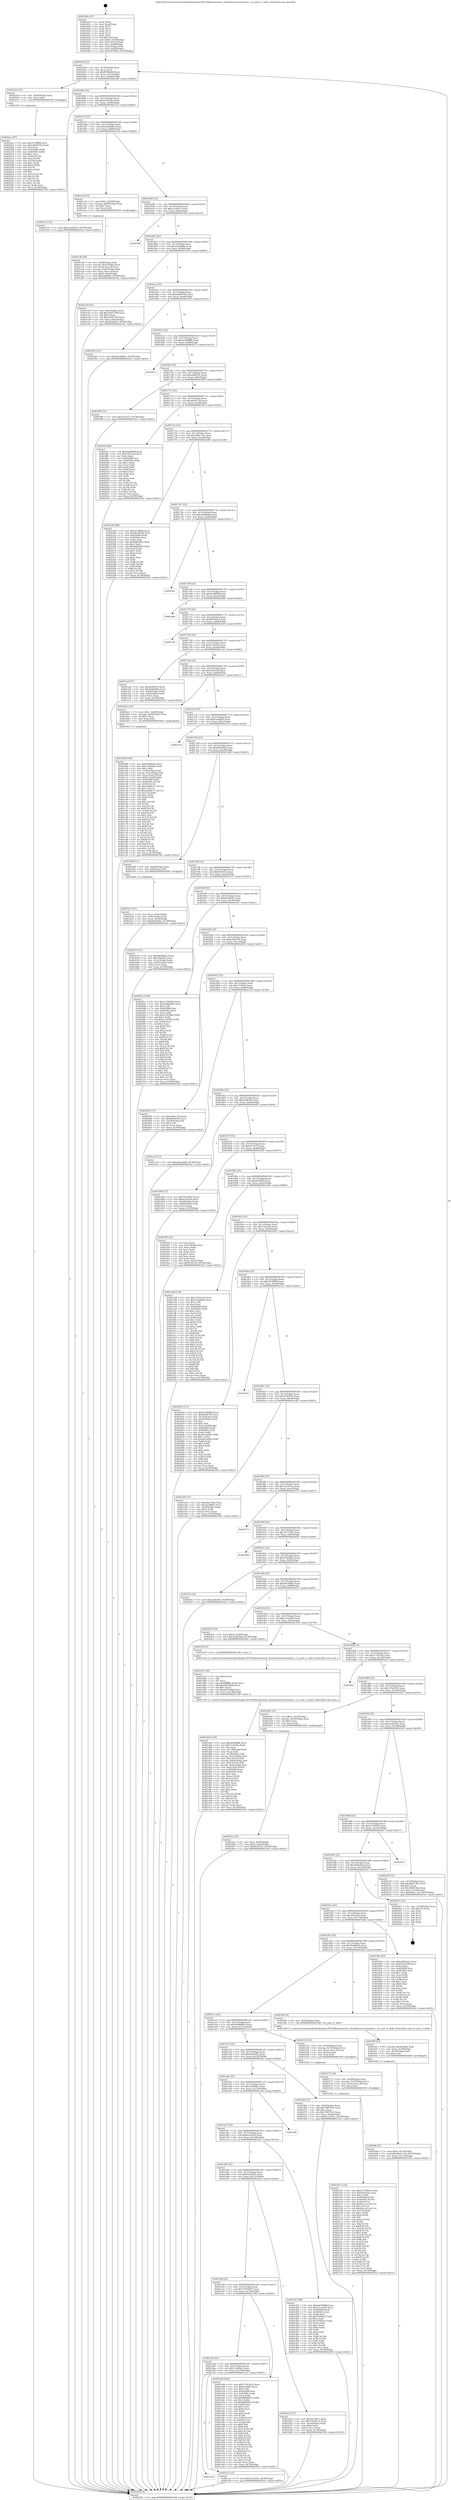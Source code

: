 digraph "0x401620" {
  label = "0x401620 (/mnt/c/Users/mathe/Desktop/tcc/POCII/binaries/extr_linuxdriversscsiisciport.c_sci_port_is_wide_Final-ollvm.out::main(0))"
  labelloc = "t"
  node[shape=record]

  Entry [label="",width=0.3,height=0.3,shape=circle,fillcolor=black,style=filled]
  "0x40164f" [label="{
     0x40164f [23]\l
     | [instrs]\l
     &nbsp;&nbsp;0x40164f \<+3\>: mov -0x78(%rbp),%eax\l
     &nbsp;&nbsp;0x401652 \<+2\>: mov %eax,%ecx\l
     &nbsp;&nbsp;0x401654 \<+6\>: sub $0x8030b46f,%ecx\l
     &nbsp;&nbsp;0x40165a \<+3\>: mov %eax,-0x7c(%rbp)\l
     &nbsp;&nbsp;0x40165d \<+3\>: mov %ecx,-0x80(%rbp)\l
     &nbsp;&nbsp;0x401660 \<+6\>: je 00000000004022a0 \<main+0xc80\>\l
  }"]
  "0x4022a0" [label="{
     0x4022a0 [12]\l
     | [instrs]\l
     &nbsp;&nbsp;0x4022a0 \<+4\>: mov -0x58(%rbp),%rax\l
     &nbsp;&nbsp;0x4022a4 \<+3\>: mov %rax,%rdi\l
     &nbsp;&nbsp;0x4022a7 \<+5\>: call 0000000000401030 \<free@plt\>\l
     | [calls]\l
     &nbsp;&nbsp;0x401030 \{1\} (unknown)\l
  }"]
  "0x401666" [label="{
     0x401666 [25]\l
     | [instrs]\l
     &nbsp;&nbsp;0x401666 \<+5\>: jmp 000000000040166b \<main+0x4b\>\l
     &nbsp;&nbsp;0x40166b \<+3\>: mov -0x7c(%rbp),%eax\l
     &nbsp;&nbsp;0x40166e \<+5\>: sub $0x95410cbc,%eax\l
     &nbsp;&nbsp;0x401673 \<+6\>: mov %eax,-0x84(%rbp)\l
     &nbsp;&nbsp;0x401679 \<+6\>: je 000000000040221d \<main+0xbfd\>\l
  }"]
  Exit [label="",width=0.3,height=0.3,shape=circle,fillcolor=black,style=filled,peripheries=2]
  "0x40221d" [label="{
     0x40221d [12]\l
     | [instrs]\l
     &nbsp;&nbsp;0x40221d \<+7\>: movl $0x3ac6b3b3,-0x78(%rbp)\l
     &nbsp;&nbsp;0x402224 \<+5\>: jmp 0000000000402542 \<main+0xf22\>\l
  }"]
  "0x40167f" [label="{
     0x40167f [25]\l
     | [instrs]\l
     &nbsp;&nbsp;0x40167f \<+5\>: jmp 0000000000401684 \<main+0x64\>\l
     &nbsp;&nbsp;0x401684 \<+3\>: mov -0x7c(%rbp),%eax\l
     &nbsp;&nbsp;0x401687 \<+5\>: sub $0x9a9eb6be,%eax\l
     &nbsp;&nbsp;0x40168c \<+6\>: mov %eax,-0x88(%rbp)\l
     &nbsp;&nbsp;0x401692 \<+6\>: je 0000000000401cc8 \<main+0x6a8\>\l
  }"]
  "0x4022ac" [label="{
     0x4022ac [87]\l
     | [instrs]\l
     &nbsp;&nbsp;0x4022ac \<+5\>: mov $0x1678ff68,%ecx\l
     &nbsp;&nbsp;0x4022b1 \<+5\>: mov $0xa6400702,%edx\l
     &nbsp;&nbsp;0x4022b6 \<+2\>: xor %esi,%esi\l
     &nbsp;&nbsp;0x4022b8 \<+8\>: mov 0x405068,%r8d\l
     &nbsp;&nbsp;0x4022c0 \<+8\>: mov 0x40506c,%r9d\l
     &nbsp;&nbsp;0x4022c8 \<+3\>: sub $0x1,%esi\l
     &nbsp;&nbsp;0x4022cb \<+3\>: mov %r8d,%r10d\l
     &nbsp;&nbsp;0x4022ce \<+3\>: add %esi,%r10d\l
     &nbsp;&nbsp;0x4022d1 \<+4\>: imul %r10d,%r8d\l
     &nbsp;&nbsp;0x4022d5 \<+4\>: and $0x1,%r8d\l
     &nbsp;&nbsp;0x4022d9 \<+4\>: cmp $0x0,%r8d\l
     &nbsp;&nbsp;0x4022dd \<+4\>: sete %r11b\l
     &nbsp;&nbsp;0x4022e1 \<+4\>: cmp $0xa,%r9d\l
     &nbsp;&nbsp;0x4022e5 \<+3\>: setl %bl\l
     &nbsp;&nbsp;0x4022e8 \<+3\>: mov %r11b,%r14b\l
     &nbsp;&nbsp;0x4022eb \<+3\>: and %bl,%r14b\l
     &nbsp;&nbsp;0x4022ee \<+3\>: xor %bl,%r11b\l
     &nbsp;&nbsp;0x4022f1 \<+3\>: or %r11b,%r14b\l
     &nbsp;&nbsp;0x4022f4 \<+4\>: test $0x1,%r14b\l
     &nbsp;&nbsp;0x4022f8 \<+3\>: cmovne %edx,%ecx\l
     &nbsp;&nbsp;0x4022fb \<+3\>: mov %ecx,-0x78(%rbp)\l
     &nbsp;&nbsp;0x4022fe \<+5\>: jmp 0000000000402542 \<main+0xf22\>\l
  }"]
  "0x401cc8" [label="{
     0x401cc8 [23]\l
     | [instrs]\l
     &nbsp;&nbsp;0x401cc8 \<+7\>: movl $0x1,-0x68(%rbp)\l
     &nbsp;&nbsp;0x401ccf \<+4\>: movslq -0x68(%rbp),%rax\l
     &nbsp;&nbsp;0x401cd3 \<+4\>: shl $0x2,%rax\l
     &nbsp;&nbsp;0x401cd7 \<+3\>: mov %rax,%rdi\l
     &nbsp;&nbsp;0x401cda \<+5\>: call 0000000000401050 \<malloc@plt\>\l
     | [calls]\l
     &nbsp;&nbsp;0x401050 \{1\} (unknown)\l
  }"]
  "0x401698" [label="{
     0x401698 [25]\l
     | [instrs]\l
     &nbsp;&nbsp;0x401698 \<+5\>: jmp 000000000040169d \<main+0x7d\>\l
     &nbsp;&nbsp;0x40169d \<+3\>: mov -0x7c(%rbp),%eax\l
     &nbsp;&nbsp;0x4016a0 \<+5\>: sub $0xa5cc8ce1,%eax\l
     &nbsp;&nbsp;0x4016a5 \<+6\>: mov %eax,-0x8c(%rbp)\l
     &nbsp;&nbsp;0x4016ab \<+6\>: je 000000000040230f \<main+0xcef\>\l
  }"]
  "0x402187" [label="{
     0x402187 [150]\l
     | [instrs]\l
     &nbsp;&nbsp;0x402187 \<+5\>: mov $0x3c740663,%edx\l
     &nbsp;&nbsp;0x40218c \<+5\>: mov $0x95410cbc,%esi\l
     &nbsp;&nbsp;0x402191 \<+3\>: mov $0x1,%r8b\l
     &nbsp;&nbsp;0x402194 \<+8\>: mov 0x405068,%r9d\l
     &nbsp;&nbsp;0x40219c \<+8\>: mov 0x40506c,%r10d\l
     &nbsp;&nbsp;0x4021a4 \<+3\>: mov %r9d,%r11d\l
     &nbsp;&nbsp;0x4021a7 \<+7\>: add $0x66cc2c2,%r11d\l
     &nbsp;&nbsp;0x4021ae \<+4\>: sub $0x1,%r11d\l
     &nbsp;&nbsp;0x4021b2 \<+7\>: sub $0x66cc2c2,%r11d\l
     &nbsp;&nbsp;0x4021b9 \<+4\>: imul %r11d,%r9d\l
     &nbsp;&nbsp;0x4021bd \<+4\>: and $0x1,%r9d\l
     &nbsp;&nbsp;0x4021c1 \<+4\>: cmp $0x0,%r9d\l
     &nbsp;&nbsp;0x4021c5 \<+3\>: sete %bl\l
     &nbsp;&nbsp;0x4021c8 \<+4\>: cmp $0xa,%r10d\l
     &nbsp;&nbsp;0x4021cc \<+4\>: setl %r14b\l
     &nbsp;&nbsp;0x4021d0 \<+3\>: mov %bl,%r15b\l
     &nbsp;&nbsp;0x4021d3 \<+4\>: xor $0xff,%r15b\l
     &nbsp;&nbsp;0x4021d7 \<+3\>: mov %r14b,%r12b\l
     &nbsp;&nbsp;0x4021da \<+4\>: xor $0xff,%r12b\l
     &nbsp;&nbsp;0x4021de \<+4\>: xor $0x1,%r8b\l
     &nbsp;&nbsp;0x4021e2 \<+3\>: mov %r15b,%r13b\l
     &nbsp;&nbsp;0x4021e5 \<+4\>: and $0xff,%r13b\l
     &nbsp;&nbsp;0x4021e9 \<+3\>: and %r8b,%bl\l
     &nbsp;&nbsp;0x4021ec \<+3\>: mov %r12b,%al\l
     &nbsp;&nbsp;0x4021ef \<+2\>: and $0xff,%al\l
     &nbsp;&nbsp;0x4021f1 \<+3\>: and %r8b,%r14b\l
     &nbsp;&nbsp;0x4021f4 \<+3\>: or %bl,%r13b\l
     &nbsp;&nbsp;0x4021f7 \<+3\>: or %r14b,%al\l
     &nbsp;&nbsp;0x4021fa \<+3\>: xor %al,%r13b\l
     &nbsp;&nbsp;0x4021fd \<+3\>: or %r12b,%r15b\l
     &nbsp;&nbsp;0x402200 \<+4\>: xor $0xff,%r15b\l
     &nbsp;&nbsp;0x402204 \<+4\>: or $0x1,%r8b\l
     &nbsp;&nbsp;0x402208 \<+3\>: and %r8b,%r15b\l
     &nbsp;&nbsp;0x40220b \<+3\>: or %r15b,%r13b\l
     &nbsp;&nbsp;0x40220e \<+4\>: test $0x1,%r13b\l
     &nbsp;&nbsp;0x402212 \<+3\>: cmovne %esi,%edx\l
     &nbsp;&nbsp;0x402215 \<+3\>: mov %edx,-0x78(%rbp)\l
     &nbsp;&nbsp;0x402218 \<+5\>: jmp 0000000000402542 \<main+0xf22\>\l
  }"]
  "0x40230f" [label="{
     0x40230f\l
  }", style=dashed]
  "0x4016b1" [label="{
     0x4016b1 [25]\l
     | [instrs]\l
     &nbsp;&nbsp;0x4016b1 \<+5\>: jmp 00000000004016b6 \<main+0x96\>\l
     &nbsp;&nbsp;0x4016b6 \<+3\>: mov -0x7c(%rbp),%eax\l
     &nbsp;&nbsp;0x4016b9 \<+5\>: sub $0xa63aa80b,%eax\l
     &nbsp;&nbsp;0x4016be \<+6\>: mov %eax,-0x90(%rbp)\l
     &nbsp;&nbsp;0x4016c4 \<+6\>: je 0000000000401e29 \<main+0x809\>\l
  }"]
  "0x402173" [label="{
     0x402173 [20]\l
     | [instrs]\l
     &nbsp;&nbsp;0x402173 \<+4\>: mov -0x58(%rbp),%rax\l
     &nbsp;&nbsp;0x402177 \<+4\>: movslq -0x74(%rbp),%rcx\l
     &nbsp;&nbsp;0x40217b \<+4\>: mov (%rax,%rcx,8),%rax\l
     &nbsp;&nbsp;0x40217f \<+3\>: mov %rax,%rdi\l
     &nbsp;&nbsp;0x402182 \<+5\>: call 0000000000401030 \<free@plt\>\l
     | [calls]\l
     &nbsp;&nbsp;0x401030 \{1\} (unknown)\l
  }"]
  "0x401e29" [label="{
     0x401e29 [31]\l
     | [instrs]\l
     &nbsp;&nbsp;0x401e29 \<+3\>: mov -0x6c(%rbp),%eax\l
     &nbsp;&nbsp;0x401e2c \<+5\>: add $0x3d2d73d9,%eax\l
     &nbsp;&nbsp;0x401e31 \<+3\>: add $0x1,%eax\l
     &nbsp;&nbsp;0x401e34 \<+5\>: sub $0x3d2d73d9,%eax\l
     &nbsp;&nbsp;0x401e39 \<+3\>: mov %eax,-0x6c(%rbp)\l
     &nbsp;&nbsp;0x401e3c \<+7\>: movl $0x54a8505,-0x78(%rbp)\l
     &nbsp;&nbsp;0x401e43 \<+5\>: jmp 0000000000402542 \<main+0xf22\>\l
  }"]
  "0x4016ca" [label="{
     0x4016ca [25]\l
     | [instrs]\l
     &nbsp;&nbsp;0x4016ca \<+5\>: jmp 00000000004016cf \<main+0xaf\>\l
     &nbsp;&nbsp;0x4016cf \<+3\>: mov -0x7c(%rbp),%eax\l
     &nbsp;&nbsp;0x4016d2 \<+5\>: sub $0xa6400702,%eax\l
     &nbsp;&nbsp;0x4016d7 \<+6\>: mov %eax,-0x94(%rbp)\l
     &nbsp;&nbsp;0x4016dd \<+6\>: je 0000000000402303 \<main+0xce3\>\l
  }"]
  "0x401fd6" [label="{
     0x401fd6 [25]\l
     | [instrs]\l
     &nbsp;&nbsp;0x401fd6 \<+7\>: movl $0x0,-0x74(%rbp)\l
     &nbsp;&nbsp;0x401fdd \<+7\>: movl $0xb8cb17ab,-0x78(%rbp)\l
     &nbsp;&nbsp;0x401fe4 \<+6\>: mov %eax,-0x13c(%rbp)\l
     &nbsp;&nbsp;0x401fea \<+5\>: jmp 0000000000402542 \<main+0xf22\>\l
  }"]
  "0x402303" [label="{
     0x402303 [12]\l
     | [instrs]\l
     &nbsp;&nbsp;0x402303 \<+7\>: movl $0x28c4d8b3,-0x78(%rbp)\l
     &nbsp;&nbsp;0x40230a \<+5\>: jmp 0000000000402542 \<main+0xf22\>\l
  }"]
  "0x4016e3" [label="{
     0x4016e3 [25]\l
     | [instrs]\l
     &nbsp;&nbsp;0x4016e3 \<+5\>: jmp 00000000004016e8 \<main+0xc8\>\l
     &nbsp;&nbsp;0x4016e8 \<+3\>: mov -0x7c(%rbp),%eax\l
     &nbsp;&nbsp;0x4016eb \<+5\>: sub $0xa6e99888,%eax\l
     &nbsp;&nbsp;0x4016f0 \<+6\>: mov %eax,-0x98(%rbp)\l
     &nbsp;&nbsp;0x4016f6 \<+6\>: je 0000000000402472 \<main+0xe52\>\l
  }"]
  "0x401fbf" [label="{
     0x401fbf [23]\l
     | [instrs]\l
     &nbsp;&nbsp;0x401fbf \<+10\>: movabs $0x4030b6,%rdi\l
     &nbsp;&nbsp;0x401fc9 \<+3\>: mov %eax,-0x70(%rbp)\l
     &nbsp;&nbsp;0x401fcc \<+3\>: mov -0x70(%rbp),%esi\l
     &nbsp;&nbsp;0x401fcf \<+2\>: mov $0x0,%al\l
     &nbsp;&nbsp;0x401fd1 \<+5\>: call 0000000000401040 \<printf@plt\>\l
     | [calls]\l
     &nbsp;&nbsp;0x401040 \{1\} (unknown)\l
  }"]
  "0x402472" [label="{
     0x402472\l
  }", style=dashed]
  "0x4016fc" [label="{
     0x4016fc [25]\l
     | [instrs]\l
     &nbsp;&nbsp;0x4016fc \<+5\>: jmp 0000000000401701 \<main+0xe1\>\l
     &nbsp;&nbsp;0x401701 \<+3\>: mov -0x7c(%rbp),%eax\l
     &nbsp;&nbsp;0x401704 \<+5\>: sub $0xaef0033c,%eax\l
     &nbsp;&nbsp;0x401709 \<+6\>: mov %eax,-0x9c(%rbp)\l
     &nbsp;&nbsp;0x40170f \<+6\>: je 0000000000401f89 \<main+0x969\>\l
  }"]
  "0x401da6" [label="{
     0x401da6 [119]\l
     | [instrs]\l
     &nbsp;&nbsp;0x401da6 \<+5\>: mov $0xa6e99888,%ecx\l
     &nbsp;&nbsp;0x401dab \<+5\>: mov $0x11e92ba,%edx\l
     &nbsp;&nbsp;0x401db0 \<+2\>: xor %esi,%esi\l
     &nbsp;&nbsp;0x401db2 \<+6\>: mov -0x138(%rbp),%edi\l
     &nbsp;&nbsp;0x401db8 \<+3\>: imul %eax,%edi\l
     &nbsp;&nbsp;0x401dbb \<+4\>: mov -0x58(%rbp),%r8\l
     &nbsp;&nbsp;0x401dbf \<+4\>: movslq -0x5c(%rbp),%r9\l
     &nbsp;&nbsp;0x401dc3 \<+4\>: mov (%r8,%r9,8),%r8\l
     &nbsp;&nbsp;0x401dc7 \<+4\>: movslq -0x64(%rbp),%r9\l
     &nbsp;&nbsp;0x401dcb \<+4\>: mov (%r8,%r9,8),%r8\l
     &nbsp;&nbsp;0x401dcf \<+4\>: movslq -0x6c(%rbp),%r9\l
     &nbsp;&nbsp;0x401dd3 \<+4\>: mov %edi,(%r8,%r9,4)\l
     &nbsp;&nbsp;0x401dd7 \<+7\>: mov 0x405068,%eax\l
     &nbsp;&nbsp;0x401dde \<+7\>: mov 0x40506c,%edi\l
     &nbsp;&nbsp;0x401de5 \<+3\>: sub $0x1,%esi\l
     &nbsp;&nbsp;0x401de8 \<+3\>: mov %eax,%r10d\l
     &nbsp;&nbsp;0x401deb \<+3\>: add %esi,%r10d\l
     &nbsp;&nbsp;0x401dee \<+4\>: imul %r10d,%eax\l
     &nbsp;&nbsp;0x401df2 \<+3\>: and $0x1,%eax\l
     &nbsp;&nbsp;0x401df5 \<+3\>: cmp $0x0,%eax\l
     &nbsp;&nbsp;0x401df8 \<+4\>: sete %r11b\l
     &nbsp;&nbsp;0x401dfc \<+3\>: cmp $0xa,%edi\l
     &nbsp;&nbsp;0x401dff \<+3\>: setl %bl\l
     &nbsp;&nbsp;0x401e02 \<+3\>: mov %r11b,%r14b\l
     &nbsp;&nbsp;0x401e05 \<+3\>: and %bl,%r14b\l
     &nbsp;&nbsp;0x401e08 \<+3\>: xor %bl,%r11b\l
     &nbsp;&nbsp;0x401e0b \<+3\>: or %r11b,%r14b\l
     &nbsp;&nbsp;0x401e0e \<+4\>: test $0x1,%r14b\l
     &nbsp;&nbsp;0x401e12 \<+3\>: cmovne %edx,%ecx\l
     &nbsp;&nbsp;0x401e15 \<+3\>: mov %ecx,-0x78(%rbp)\l
     &nbsp;&nbsp;0x401e18 \<+5\>: jmp 0000000000402542 \<main+0xf22\>\l
  }"]
  "0x401f89" [label="{
     0x401f89 [12]\l
     | [instrs]\l
     &nbsp;&nbsp;0x401f89 \<+7\>: movl $0x5f11673,-0x78(%rbp)\l
     &nbsp;&nbsp;0x401f90 \<+5\>: jmp 0000000000402542 \<main+0xf22\>\l
  }"]
  "0x401715" [label="{
     0x401715 [25]\l
     | [instrs]\l
     &nbsp;&nbsp;0x401715 \<+5\>: jmp 000000000040171a \<main+0xfa\>\l
     &nbsp;&nbsp;0x40171a \<+3\>: mov -0x7c(%rbp),%eax\l
     &nbsp;&nbsp;0x40171d \<+5\>: sub $0xb8cb17ab,%eax\l
     &nbsp;&nbsp;0x401722 \<+6\>: mov %eax,-0xa0(%rbp)\l
     &nbsp;&nbsp;0x401728 \<+6\>: je 0000000000401fef \<main+0x9cf\>\l
  }"]
  "0x401d7e" [label="{
     0x401d7e [40]\l
     | [instrs]\l
     &nbsp;&nbsp;0x401d7e \<+5\>: mov $0x2,%ecx\l
     &nbsp;&nbsp;0x401d83 \<+1\>: cltd\l
     &nbsp;&nbsp;0x401d84 \<+2\>: idiv %ecx\l
     &nbsp;&nbsp;0x401d86 \<+6\>: imul $0xfffffffe,%edx,%ecx\l
     &nbsp;&nbsp;0x401d8c \<+6\>: add $0xa9074b8d,%ecx\l
     &nbsp;&nbsp;0x401d92 \<+3\>: add $0x1,%ecx\l
     &nbsp;&nbsp;0x401d95 \<+6\>: sub $0xa9074b8d,%ecx\l
     &nbsp;&nbsp;0x401d9b \<+6\>: mov %ecx,-0x138(%rbp)\l
     &nbsp;&nbsp;0x401da1 \<+5\>: call 0000000000401160 \<next_i\>\l
     | [calls]\l
     &nbsp;&nbsp;0x401160 \{1\} (/mnt/c/Users/mathe/Desktop/tcc/POCII/binaries/extr_linuxdriversscsiisciport.c_sci_port_is_wide_Final-ollvm.out::next_i)\l
  }"]
  "0x401fef" [label="{
     0x401fef [83]\l
     | [instrs]\l
     &nbsp;&nbsp;0x401fef \<+5\>: mov $0xd2a8080f,%eax\l
     &nbsp;&nbsp;0x401ff4 \<+5\>: mov $0x15fce5a4,%ecx\l
     &nbsp;&nbsp;0x401ff9 \<+2\>: xor %edx,%edx\l
     &nbsp;&nbsp;0x401ffb \<+7\>: mov 0x405068,%esi\l
     &nbsp;&nbsp;0x402002 \<+7\>: mov 0x40506c,%edi\l
     &nbsp;&nbsp;0x402009 \<+3\>: sub $0x1,%edx\l
     &nbsp;&nbsp;0x40200c \<+3\>: mov %esi,%r8d\l
     &nbsp;&nbsp;0x40200f \<+3\>: add %edx,%r8d\l
     &nbsp;&nbsp;0x402012 \<+4\>: imul %r8d,%esi\l
     &nbsp;&nbsp;0x402016 \<+3\>: and $0x1,%esi\l
     &nbsp;&nbsp;0x402019 \<+3\>: cmp $0x0,%esi\l
     &nbsp;&nbsp;0x40201c \<+4\>: sete %r9b\l
     &nbsp;&nbsp;0x402020 \<+3\>: cmp $0xa,%edi\l
     &nbsp;&nbsp;0x402023 \<+4\>: setl %r10b\l
     &nbsp;&nbsp;0x402027 \<+3\>: mov %r9b,%r11b\l
     &nbsp;&nbsp;0x40202a \<+3\>: and %r10b,%r11b\l
     &nbsp;&nbsp;0x40202d \<+3\>: xor %r10b,%r9b\l
     &nbsp;&nbsp;0x402030 \<+3\>: or %r9b,%r11b\l
     &nbsp;&nbsp;0x402033 \<+4\>: test $0x1,%r11b\l
     &nbsp;&nbsp;0x402037 \<+3\>: cmovne %ecx,%eax\l
     &nbsp;&nbsp;0x40203a \<+3\>: mov %eax,-0x78(%rbp)\l
     &nbsp;&nbsp;0x40203d \<+5\>: jmp 0000000000402542 \<main+0xf22\>\l
  }"]
  "0x40172e" [label="{
     0x40172e [25]\l
     | [instrs]\l
     &nbsp;&nbsp;0x40172e \<+5\>: jmp 0000000000401733 \<main+0x113\>\l
     &nbsp;&nbsp;0x401733 \<+3\>: mov -0x7c(%rbp),%eax\l
     &nbsp;&nbsp;0x401736 \<+5\>: sub $0xc0bb17ab,%eax\l
     &nbsp;&nbsp;0x40173b \<+6\>: mov %eax,-0xa4(%rbp)\l
     &nbsp;&nbsp;0x401741 \<+6\>: je 0000000000402248 \<main+0xc28\>\l
  }"]
  "0x401cdf" [label="{
     0x401cdf [39]\l
     | [instrs]\l
     &nbsp;&nbsp;0x401cdf \<+4\>: mov -0x58(%rbp),%rdi\l
     &nbsp;&nbsp;0x401ce3 \<+4\>: movslq -0x5c(%rbp),%rcx\l
     &nbsp;&nbsp;0x401ce7 \<+4\>: mov (%rdi,%rcx,8),%rcx\l
     &nbsp;&nbsp;0x401ceb \<+4\>: movslq -0x64(%rbp),%rdi\l
     &nbsp;&nbsp;0x401cef \<+4\>: mov %rax,(%rcx,%rdi,8)\l
     &nbsp;&nbsp;0x401cf3 \<+7\>: movl $0x0,-0x6c(%rbp)\l
     &nbsp;&nbsp;0x401cfa \<+7\>: movl $0x54a8505,-0x78(%rbp)\l
     &nbsp;&nbsp;0x401d01 \<+5\>: jmp 0000000000402542 \<main+0xf22\>\l
  }"]
  "0x402248" [label="{
     0x402248 [88]\l
     | [instrs]\l
     &nbsp;&nbsp;0x402248 \<+5\>: mov $0x1678ff68,%eax\l
     &nbsp;&nbsp;0x40224d \<+5\>: mov $0x8030b46f,%ecx\l
     &nbsp;&nbsp;0x402252 \<+7\>: mov 0x405068,%edx\l
     &nbsp;&nbsp;0x402259 \<+7\>: mov 0x40506c,%esi\l
     &nbsp;&nbsp;0x402260 \<+2\>: mov %edx,%edi\l
     &nbsp;&nbsp;0x402262 \<+6\>: sub $0xbb8b3f05,%edi\l
     &nbsp;&nbsp;0x402268 \<+3\>: sub $0x1,%edi\l
     &nbsp;&nbsp;0x40226b \<+6\>: add $0xbb8b3f05,%edi\l
     &nbsp;&nbsp;0x402271 \<+3\>: imul %edi,%edx\l
     &nbsp;&nbsp;0x402274 \<+3\>: and $0x1,%edx\l
     &nbsp;&nbsp;0x402277 \<+3\>: cmp $0x0,%edx\l
     &nbsp;&nbsp;0x40227a \<+4\>: sete %r8b\l
     &nbsp;&nbsp;0x40227e \<+3\>: cmp $0xa,%esi\l
     &nbsp;&nbsp;0x402281 \<+4\>: setl %r9b\l
     &nbsp;&nbsp;0x402285 \<+3\>: mov %r8b,%r10b\l
     &nbsp;&nbsp;0x402288 \<+3\>: and %r9b,%r10b\l
     &nbsp;&nbsp;0x40228b \<+3\>: xor %r9b,%r8b\l
     &nbsp;&nbsp;0x40228e \<+3\>: or %r8b,%r10b\l
     &nbsp;&nbsp;0x402291 \<+4\>: test $0x1,%r10b\l
     &nbsp;&nbsp;0x402295 \<+3\>: cmovne %ecx,%eax\l
     &nbsp;&nbsp;0x402298 \<+3\>: mov %eax,-0x78(%rbp)\l
     &nbsp;&nbsp;0x40229b \<+5\>: jmp 0000000000402542 \<main+0xf22\>\l
  }"]
  "0x401747" [label="{
     0x401747 [25]\l
     | [instrs]\l
     &nbsp;&nbsp;0x401747 \<+5\>: jmp 000000000040174c \<main+0x12c\>\l
     &nbsp;&nbsp;0x40174c \<+3\>: mov -0x7c(%rbp),%eax\l
     &nbsp;&nbsp;0x40174f \<+5\>: sub $0xc6d00ae8,%eax\l
     &nbsp;&nbsp;0x401754 \<+6\>: mov %eax,-0xa8(%rbp)\l
     &nbsp;&nbsp;0x40175a \<+6\>: je 000000000040243c \<main+0xe1c\>\l
  }"]
  "0x401acb" [label="{
     0x401acb\l
  }", style=dashed]
  "0x40243c" [label="{
     0x40243c\l
  }", style=dashed]
  "0x401760" [label="{
     0x401760 [25]\l
     | [instrs]\l
     &nbsp;&nbsp;0x401760 \<+5\>: jmp 0000000000401765 \<main+0x145\>\l
     &nbsp;&nbsp;0x401765 \<+3\>: mov -0x7c(%rbp),%eax\l
     &nbsp;&nbsp;0x401768 \<+5\>: sub $0xd2a8080f,%eax\l
     &nbsp;&nbsp;0x40176d \<+6\>: mov %eax,-0xac(%rbp)\l
     &nbsp;&nbsp;0x401773 \<+6\>: je 00000000004024db \<main+0xebb\>\l
  }"]
  "0x401ca1" [label="{
     0x401ca1 [12]\l
     | [instrs]\l
     &nbsp;&nbsp;0x401ca1 \<+7\>: movl $0xf1a1034c,-0x78(%rbp)\l
     &nbsp;&nbsp;0x401ca8 \<+5\>: jmp 0000000000402542 \<main+0xf22\>\l
  }"]
  "0x4024db" [label="{
     0x4024db\l
  }", style=dashed]
  "0x401779" [label="{
     0x401779 [25]\l
     | [instrs]\l
     &nbsp;&nbsp;0x401779 \<+5\>: jmp 000000000040177e \<main+0x15e\>\l
     &nbsp;&nbsp;0x40177e \<+3\>: mov -0x7c(%rbp),%eax\l
     &nbsp;&nbsp;0x401781 \<+5\>: sub $0xdf9742ed,%eax\l
     &nbsp;&nbsp;0x401786 \<+6\>: mov %eax,-0xb0(%rbp)\l
     &nbsp;&nbsp;0x40178c \<+6\>: je 0000000000402536 \<main+0xf16\>\l
  }"]
  "0x401ab2" [label="{
     0x401ab2 [25]\l
     | [instrs]\l
     &nbsp;&nbsp;0x401ab2 \<+5\>: jmp 0000000000401ab7 \<main+0x497\>\l
     &nbsp;&nbsp;0x401ab7 \<+3\>: mov -0x7c(%rbp),%eax\l
     &nbsp;&nbsp;0x401aba \<+5\>: sub $0x7ca26bac,%eax\l
     &nbsp;&nbsp;0x401abf \<+6\>: mov %eax,-0x134(%rbp)\l
     &nbsp;&nbsp;0x401ac5 \<+6\>: je 0000000000401ca1 \<main+0x681\>\l
  }"]
  "0x402536" [label="{
     0x402536\l
  }", style=dashed]
  "0x401792" [label="{
     0x401792 [25]\l
     | [instrs]\l
     &nbsp;&nbsp;0x401792 \<+5\>: jmp 0000000000401797 \<main+0x177\>\l
     &nbsp;&nbsp;0x401797 \<+3\>: mov -0x7c(%rbp),%eax\l
     &nbsp;&nbsp;0x40179a \<+5\>: sub $0xf1a1034c,%eax\l
     &nbsp;&nbsp;0x40179f \<+6\>: mov %eax,-0xb4(%rbp)\l
     &nbsp;&nbsp;0x4017a5 \<+6\>: je 0000000000401cad \<main+0x68d\>\l
  }"]
  "0x401e48" [label="{
     0x401e48 [144]\l
     | [instrs]\l
     &nbsp;&nbsp;0x401e48 \<+5\>: mov $0x37305c92,%eax\l
     &nbsp;&nbsp;0x401e4d \<+5\>: mov $0xa4c4df5,%ecx\l
     &nbsp;&nbsp;0x401e52 \<+2\>: mov $0x1,%dl\l
     &nbsp;&nbsp;0x401e54 \<+7\>: mov 0x405068,%esi\l
     &nbsp;&nbsp;0x401e5b \<+7\>: mov 0x40506c,%edi\l
     &nbsp;&nbsp;0x401e62 \<+3\>: mov %esi,%r8d\l
     &nbsp;&nbsp;0x401e65 \<+7\>: add $0x888d0b52,%r8d\l
     &nbsp;&nbsp;0x401e6c \<+4\>: sub $0x1,%r8d\l
     &nbsp;&nbsp;0x401e70 \<+7\>: sub $0x888d0b52,%r8d\l
     &nbsp;&nbsp;0x401e77 \<+4\>: imul %r8d,%esi\l
     &nbsp;&nbsp;0x401e7b \<+3\>: and $0x1,%esi\l
     &nbsp;&nbsp;0x401e7e \<+3\>: cmp $0x0,%esi\l
     &nbsp;&nbsp;0x401e81 \<+4\>: sete %r9b\l
     &nbsp;&nbsp;0x401e85 \<+3\>: cmp $0xa,%edi\l
     &nbsp;&nbsp;0x401e88 \<+4\>: setl %r10b\l
     &nbsp;&nbsp;0x401e8c \<+3\>: mov %r9b,%r11b\l
     &nbsp;&nbsp;0x401e8f \<+4\>: xor $0xff,%r11b\l
     &nbsp;&nbsp;0x401e93 \<+3\>: mov %r10b,%bl\l
     &nbsp;&nbsp;0x401e96 \<+3\>: xor $0xff,%bl\l
     &nbsp;&nbsp;0x401e99 \<+3\>: xor $0x0,%dl\l
     &nbsp;&nbsp;0x401e9c \<+3\>: mov %r11b,%r14b\l
     &nbsp;&nbsp;0x401e9f \<+4\>: and $0x0,%r14b\l
     &nbsp;&nbsp;0x401ea3 \<+3\>: and %dl,%r9b\l
     &nbsp;&nbsp;0x401ea6 \<+3\>: mov %bl,%r15b\l
     &nbsp;&nbsp;0x401ea9 \<+4\>: and $0x0,%r15b\l
     &nbsp;&nbsp;0x401ead \<+3\>: and %dl,%r10b\l
     &nbsp;&nbsp;0x401eb0 \<+3\>: or %r9b,%r14b\l
     &nbsp;&nbsp;0x401eb3 \<+3\>: or %r10b,%r15b\l
     &nbsp;&nbsp;0x401eb6 \<+3\>: xor %r15b,%r14b\l
     &nbsp;&nbsp;0x401eb9 \<+3\>: or %bl,%r11b\l
     &nbsp;&nbsp;0x401ebc \<+4\>: xor $0xff,%r11b\l
     &nbsp;&nbsp;0x401ec0 \<+3\>: or $0x0,%dl\l
     &nbsp;&nbsp;0x401ec3 \<+3\>: and %dl,%r11b\l
     &nbsp;&nbsp;0x401ec6 \<+3\>: or %r11b,%r14b\l
     &nbsp;&nbsp;0x401ec9 \<+4\>: test $0x1,%r14b\l
     &nbsp;&nbsp;0x401ecd \<+3\>: cmovne %ecx,%eax\l
     &nbsp;&nbsp;0x401ed0 \<+3\>: mov %eax,-0x78(%rbp)\l
     &nbsp;&nbsp;0x401ed3 \<+5\>: jmp 0000000000402542 \<main+0xf22\>\l
  }"]
  "0x401cad" [label="{
     0x401cad [27]\l
     | [instrs]\l
     &nbsp;&nbsp;0x401cad \<+5\>: mov $0xaef0033c,%eax\l
     &nbsp;&nbsp;0x401cb2 \<+5\>: mov $0x9a9eb6be,%ecx\l
     &nbsp;&nbsp;0x401cb7 \<+3\>: mov -0x64(%rbp),%edx\l
     &nbsp;&nbsp;0x401cba \<+3\>: cmp -0x60(%rbp),%edx\l
     &nbsp;&nbsp;0x401cbd \<+3\>: cmovl %ecx,%eax\l
     &nbsp;&nbsp;0x401cc0 \<+3\>: mov %eax,-0x78(%rbp)\l
     &nbsp;&nbsp;0x401cc3 \<+5\>: jmp 0000000000402542 \<main+0xf22\>\l
  }"]
  "0x4017ab" [label="{
     0x4017ab [25]\l
     | [instrs]\l
     &nbsp;&nbsp;0x4017ab \<+5\>: jmp 00000000004017b0 \<main+0x190\>\l
     &nbsp;&nbsp;0x4017b0 \<+3\>: mov -0x7c(%rbp),%eax\l
     &nbsp;&nbsp;0x4017b3 \<+5\>: sub $0xf2161cf9,%eax\l
     &nbsp;&nbsp;0x4017b8 \<+6\>: mov %eax,-0xb8(%rbp)\l
     &nbsp;&nbsp;0x4017be \<+6\>: je 0000000000401be1 \<main+0x5c1\>\l
  }"]
  "0x401bf8" [label="{
     0x401bf8 [169]\l
     | [instrs]\l
     &nbsp;&nbsp;0x401bf8 \<+5\>: mov $0xc6d00ae8,%ecx\l
     &nbsp;&nbsp;0x401bfd \<+5\>: mov $0x7ca26bac,%edx\l
     &nbsp;&nbsp;0x401c02 \<+3\>: mov $0x1,%sil\l
     &nbsp;&nbsp;0x401c05 \<+4\>: mov -0x58(%rbp),%rdi\l
     &nbsp;&nbsp;0x401c09 \<+4\>: movslq -0x5c(%rbp),%r8\l
     &nbsp;&nbsp;0x401c0d \<+4\>: mov %rax,(%rdi,%r8,8)\l
     &nbsp;&nbsp;0x401c11 \<+7\>: movl $0x0,-0x64(%rbp)\l
     &nbsp;&nbsp;0x401c18 \<+8\>: mov 0x405068,%r9d\l
     &nbsp;&nbsp;0x401c20 \<+8\>: mov 0x40506c,%r10d\l
     &nbsp;&nbsp;0x401c28 \<+3\>: mov %r9d,%r11d\l
     &nbsp;&nbsp;0x401c2b \<+7\>: sub $0x3a984e71,%r11d\l
     &nbsp;&nbsp;0x401c32 \<+4\>: sub $0x1,%r11d\l
     &nbsp;&nbsp;0x401c36 \<+7\>: add $0x3a984e71,%r11d\l
     &nbsp;&nbsp;0x401c3d \<+4\>: imul %r11d,%r9d\l
     &nbsp;&nbsp;0x401c41 \<+4\>: and $0x1,%r9d\l
     &nbsp;&nbsp;0x401c45 \<+4\>: cmp $0x0,%r9d\l
     &nbsp;&nbsp;0x401c49 \<+3\>: sete %bl\l
     &nbsp;&nbsp;0x401c4c \<+4\>: cmp $0xa,%r10d\l
     &nbsp;&nbsp;0x401c50 \<+4\>: setl %r14b\l
     &nbsp;&nbsp;0x401c54 \<+3\>: mov %bl,%r15b\l
     &nbsp;&nbsp;0x401c57 \<+4\>: xor $0xff,%r15b\l
     &nbsp;&nbsp;0x401c5b \<+3\>: mov %r14b,%r12b\l
     &nbsp;&nbsp;0x401c5e \<+4\>: xor $0xff,%r12b\l
     &nbsp;&nbsp;0x401c62 \<+4\>: xor $0x1,%sil\l
     &nbsp;&nbsp;0x401c66 \<+3\>: mov %r15b,%r13b\l
     &nbsp;&nbsp;0x401c69 \<+4\>: and $0xff,%r13b\l
     &nbsp;&nbsp;0x401c6d \<+3\>: and %sil,%bl\l
     &nbsp;&nbsp;0x401c70 \<+3\>: mov %r12b,%al\l
     &nbsp;&nbsp;0x401c73 \<+2\>: and $0xff,%al\l
     &nbsp;&nbsp;0x401c75 \<+3\>: and %sil,%r14b\l
     &nbsp;&nbsp;0x401c78 \<+3\>: or %bl,%r13b\l
     &nbsp;&nbsp;0x401c7b \<+3\>: or %r14b,%al\l
     &nbsp;&nbsp;0x401c7e \<+3\>: xor %al,%r13b\l
     &nbsp;&nbsp;0x401c81 \<+3\>: or %r12b,%r15b\l
     &nbsp;&nbsp;0x401c84 \<+4\>: xor $0xff,%r15b\l
     &nbsp;&nbsp;0x401c88 \<+4\>: or $0x1,%sil\l
     &nbsp;&nbsp;0x401c8c \<+3\>: and %sil,%r15b\l
     &nbsp;&nbsp;0x401c8f \<+3\>: or %r15b,%r13b\l
     &nbsp;&nbsp;0x401c92 \<+4\>: test $0x1,%r13b\l
     &nbsp;&nbsp;0x401c96 \<+3\>: cmovne %edx,%ecx\l
     &nbsp;&nbsp;0x401c99 \<+3\>: mov %ecx,-0x78(%rbp)\l
     &nbsp;&nbsp;0x401c9c \<+5\>: jmp 0000000000402542 \<main+0xf22\>\l
  }"]
  "0x401be1" [label="{
     0x401be1 [23]\l
     | [instrs]\l
     &nbsp;&nbsp;0x401be1 \<+7\>: movl $0x1,-0x60(%rbp)\l
     &nbsp;&nbsp;0x401be8 \<+4\>: movslq -0x60(%rbp),%rax\l
     &nbsp;&nbsp;0x401bec \<+4\>: shl $0x3,%rax\l
     &nbsp;&nbsp;0x401bf0 \<+3\>: mov %rax,%rdi\l
     &nbsp;&nbsp;0x401bf3 \<+5\>: call 0000000000401050 \<malloc@plt\>\l
     | [calls]\l
     &nbsp;&nbsp;0x401050 \{1\} (unknown)\l
  }"]
  "0x4017c4" [label="{
     0x4017c4 [25]\l
     | [instrs]\l
     &nbsp;&nbsp;0x4017c4 \<+5\>: jmp 00000000004017c9 \<main+0x1a9\>\l
     &nbsp;&nbsp;0x4017c9 \<+3\>: mov -0x7c(%rbp),%eax\l
     &nbsp;&nbsp;0x4017cc \<+5\>: sub $0xf3ac8920,%eax\l
     &nbsp;&nbsp;0x4017d1 \<+6\>: mov %eax,-0xbc(%rbp)\l
     &nbsp;&nbsp;0x4017d7 \<+6\>: je 000000000040231b \<main+0xcfb\>\l
  }"]
  "0x401b5c" [label="{
     0x401b5c [23]\l
     | [instrs]\l
     &nbsp;&nbsp;0x401b5c \<+4\>: mov %rax,-0x58(%rbp)\l
     &nbsp;&nbsp;0x401b60 \<+7\>: movl $0x0,-0x5c(%rbp)\l
     &nbsp;&nbsp;0x401b67 \<+7\>: movl $0xf9c81f22,-0x78(%rbp)\l
     &nbsp;&nbsp;0x401b6e \<+5\>: jmp 0000000000402542 \<main+0xf22\>\l
  }"]
  "0x40231b" [label="{
     0x40231b\l
  }", style=dashed]
  "0x4017dd" [label="{
     0x4017dd [25]\l
     | [instrs]\l
     &nbsp;&nbsp;0x4017dd \<+5\>: jmp 00000000004017e2 \<main+0x1c2\>\l
     &nbsp;&nbsp;0x4017e2 \<+3\>: mov -0x7c(%rbp),%eax\l
     &nbsp;&nbsp;0x4017e5 \<+5\>: sub $0xf9ab79ed,%eax\l
     &nbsp;&nbsp;0x4017ea \<+6\>: mov %eax,-0xc0(%rbp)\l
     &nbsp;&nbsp;0x4017f0 \<+6\>: je 0000000000401b08 \<main+0x4e8\>\l
  }"]
  "0x401a99" [label="{
     0x401a99 [25]\l
     | [instrs]\l
     &nbsp;&nbsp;0x401a99 \<+5\>: jmp 0000000000401a9e \<main+0x47e\>\l
     &nbsp;&nbsp;0x401a9e \<+3\>: mov -0x7c(%rbp),%eax\l
     &nbsp;&nbsp;0x401aa1 \<+5\>: sub $0x7507b007,%eax\l
     &nbsp;&nbsp;0x401aa6 \<+6\>: mov %eax,-0x130(%rbp)\l
     &nbsp;&nbsp;0x401aac \<+6\>: je 0000000000401e48 \<main+0x828\>\l
  }"]
  "0x401b08" [label="{
     0x401b08 [13]\l
     | [instrs]\l
     &nbsp;&nbsp;0x401b08 \<+4\>: mov -0x48(%rbp),%rax\l
     &nbsp;&nbsp;0x401b0c \<+4\>: mov 0x8(%rax),%rdi\l
     &nbsp;&nbsp;0x401b10 \<+5\>: call 0000000000401060 \<atoi@plt\>\l
     | [calls]\l
     &nbsp;&nbsp;0x401060 \{1\} (unknown)\l
  }"]
  "0x4017f6" [label="{
     0x4017f6 [25]\l
     | [instrs]\l
     &nbsp;&nbsp;0x4017f6 \<+5\>: jmp 00000000004017fb \<main+0x1db\>\l
     &nbsp;&nbsp;0x4017fb \<+3\>: mov -0x7c(%rbp),%eax\l
     &nbsp;&nbsp;0x4017fe \<+5\>: sub $0xf9c81f22,%eax\l
     &nbsp;&nbsp;0x401803 \<+6\>: mov %eax,-0xc4(%rbp)\l
     &nbsp;&nbsp;0x401809 \<+6\>: je 0000000000401b73 \<main+0x553\>\l
  }"]
  "0x401b2a" [label="{
     0x401b2a [27]\l
     | [instrs]\l
     &nbsp;&nbsp;0x401b2a \<+5\>: mov $0xa5cc8ce1,%eax\l
     &nbsp;&nbsp;0x401b2f \<+5\>: mov $0x376e8214,%ecx\l
     &nbsp;&nbsp;0x401b34 \<+3\>: mov -0x30(%rbp),%edx\l
     &nbsp;&nbsp;0x401b37 \<+3\>: cmp $0x0,%edx\l
     &nbsp;&nbsp;0x401b3a \<+3\>: cmove %ecx,%eax\l
     &nbsp;&nbsp;0x401b3d \<+3\>: mov %eax,-0x78(%rbp)\l
     &nbsp;&nbsp;0x401b40 \<+5\>: jmp 0000000000402542 \<main+0xf22\>\l
  }"]
  "0x401b73" [label="{
     0x401b73 [27]\l
     | [instrs]\l
     &nbsp;&nbsp;0x401b73 \<+5\>: mov $0x40e88a81,%eax\l
     &nbsp;&nbsp;0x401b78 \<+5\>: mov $0x3f5faeb2,%ecx\l
     &nbsp;&nbsp;0x401b7d \<+3\>: mov -0x5c(%rbp),%edx\l
     &nbsp;&nbsp;0x401b80 \<+3\>: cmp -0x50(%rbp),%edx\l
     &nbsp;&nbsp;0x401b83 \<+3\>: cmovl %ecx,%eax\l
     &nbsp;&nbsp;0x401b86 \<+3\>: mov %eax,-0x78(%rbp)\l
     &nbsp;&nbsp;0x401b89 \<+5\>: jmp 0000000000402542 \<main+0xf22\>\l
  }"]
  "0x40180f" [label="{
     0x40180f [25]\l
     | [instrs]\l
     &nbsp;&nbsp;0x40180f \<+5\>: jmp 0000000000401814 \<main+0x1f4\>\l
     &nbsp;&nbsp;0x401814 \<+3\>: mov -0x7c(%rbp),%eax\l
     &nbsp;&nbsp;0x401817 \<+5\>: sub $0xfa0e493e,%eax\l
     &nbsp;&nbsp;0x40181c \<+6\>: mov %eax,-0xc8(%rbp)\l
     &nbsp;&nbsp;0x401822 \<+6\>: je 00000000004020cc \<main+0xaac\>\l
  }"]
  "0x401a80" [label="{
     0x401a80 [25]\l
     | [instrs]\l
     &nbsp;&nbsp;0x401a80 \<+5\>: jmp 0000000000401a85 \<main+0x465\>\l
     &nbsp;&nbsp;0x401a85 \<+3\>: mov -0x7c(%rbp),%eax\l
     &nbsp;&nbsp;0x401a88 \<+5\>: sub $0x6a438f22,%eax\l
     &nbsp;&nbsp;0x401a8d \<+6\>: mov %eax,-0x12c(%rbp)\l
     &nbsp;&nbsp;0x401a93 \<+6\>: je 0000000000401b2a \<main+0x50a\>\l
  }"]
  "0x4020cc" [label="{
     0x4020cc [144]\l
     | [instrs]\l
     &nbsp;&nbsp;0x4020cc \<+5\>: mov $0x3c740663,%eax\l
     &nbsp;&nbsp;0x4020d1 \<+5\>: mov $0x4486dd93,%ecx\l
     &nbsp;&nbsp;0x4020d6 \<+2\>: mov $0x1,%dl\l
     &nbsp;&nbsp;0x4020d8 \<+7\>: mov 0x405068,%esi\l
     &nbsp;&nbsp;0x4020df \<+7\>: mov 0x40506c,%edi\l
     &nbsp;&nbsp;0x4020e6 \<+3\>: mov %esi,%r8d\l
     &nbsp;&nbsp;0x4020e9 \<+7\>: add $0x21363fdb,%r8d\l
     &nbsp;&nbsp;0x4020f0 \<+4\>: sub $0x1,%r8d\l
     &nbsp;&nbsp;0x4020f4 \<+7\>: sub $0x21363fdb,%r8d\l
     &nbsp;&nbsp;0x4020fb \<+4\>: imul %r8d,%esi\l
     &nbsp;&nbsp;0x4020ff \<+3\>: and $0x1,%esi\l
     &nbsp;&nbsp;0x402102 \<+3\>: cmp $0x0,%esi\l
     &nbsp;&nbsp;0x402105 \<+4\>: sete %r9b\l
     &nbsp;&nbsp;0x402109 \<+3\>: cmp $0xa,%edi\l
     &nbsp;&nbsp;0x40210c \<+4\>: setl %r10b\l
     &nbsp;&nbsp;0x402110 \<+3\>: mov %r9b,%r11b\l
     &nbsp;&nbsp;0x402113 \<+4\>: xor $0xff,%r11b\l
     &nbsp;&nbsp;0x402117 \<+3\>: mov %r10b,%bl\l
     &nbsp;&nbsp;0x40211a \<+3\>: xor $0xff,%bl\l
     &nbsp;&nbsp;0x40211d \<+3\>: xor $0x1,%dl\l
     &nbsp;&nbsp;0x402120 \<+3\>: mov %r11b,%r14b\l
     &nbsp;&nbsp;0x402123 \<+4\>: and $0xff,%r14b\l
     &nbsp;&nbsp;0x402127 \<+3\>: and %dl,%r9b\l
     &nbsp;&nbsp;0x40212a \<+3\>: mov %bl,%r15b\l
     &nbsp;&nbsp;0x40212d \<+4\>: and $0xff,%r15b\l
     &nbsp;&nbsp;0x402131 \<+3\>: and %dl,%r10b\l
     &nbsp;&nbsp;0x402134 \<+3\>: or %r9b,%r14b\l
     &nbsp;&nbsp;0x402137 \<+3\>: or %r10b,%r15b\l
     &nbsp;&nbsp;0x40213a \<+3\>: xor %r15b,%r14b\l
     &nbsp;&nbsp;0x40213d \<+3\>: or %bl,%r11b\l
     &nbsp;&nbsp;0x402140 \<+4\>: xor $0xff,%r11b\l
     &nbsp;&nbsp;0x402144 \<+3\>: or $0x1,%dl\l
     &nbsp;&nbsp;0x402147 \<+3\>: and %dl,%r11b\l
     &nbsp;&nbsp;0x40214a \<+3\>: or %r11b,%r14b\l
     &nbsp;&nbsp;0x40214d \<+4\>: test $0x1,%r14b\l
     &nbsp;&nbsp;0x402151 \<+3\>: cmovne %ecx,%eax\l
     &nbsp;&nbsp;0x402154 \<+3\>: mov %eax,-0x78(%rbp)\l
     &nbsp;&nbsp;0x402157 \<+5\>: jmp 0000000000402542 \<main+0xf22\>\l
  }"]
  "0x401828" [label="{
     0x401828 [25]\l
     | [instrs]\l
     &nbsp;&nbsp;0x401828 \<+5\>: jmp 000000000040182d \<main+0x20d\>\l
     &nbsp;&nbsp;0x40182d \<+3\>: mov -0x7c(%rbp),%eax\l
     &nbsp;&nbsp;0x401830 \<+5\>: sub $0xfcbd6785,%eax\l
     &nbsp;&nbsp;0x401835 \<+6\>: mov %eax,-0xcc(%rbp)\l
     &nbsp;&nbsp;0x40183b \<+6\>: je 00000000004020b1 \<main+0xa91\>\l
  }"]
  "0x401d21" [label="{
     0x401d21 [88]\l
     | [instrs]\l
     &nbsp;&nbsp;0x401d21 \<+5\>: mov $0xa6e99888,%eax\l
     &nbsp;&nbsp;0x401d26 \<+5\>: mov $0x31ce2fd3,%ecx\l
     &nbsp;&nbsp;0x401d2b \<+7\>: mov 0x405068,%edx\l
     &nbsp;&nbsp;0x401d32 \<+7\>: mov 0x40506c,%esi\l
     &nbsp;&nbsp;0x401d39 \<+2\>: mov %edx,%edi\l
     &nbsp;&nbsp;0x401d3b \<+6\>: sub $0x793fdac2,%edi\l
     &nbsp;&nbsp;0x401d41 \<+3\>: sub $0x1,%edi\l
     &nbsp;&nbsp;0x401d44 \<+6\>: add $0x793fdac2,%edi\l
     &nbsp;&nbsp;0x401d4a \<+3\>: imul %edi,%edx\l
     &nbsp;&nbsp;0x401d4d \<+3\>: and $0x1,%edx\l
     &nbsp;&nbsp;0x401d50 \<+3\>: cmp $0x0,%edx\l
     &nbsp;&nbsp;0x401d53 \<+4\>: sete %r8b\l
     &nbsp;&nbsp;0x401d57 \<+3\>: cmp $0xa,%esi\l
     &nbsp;&nbsp;0x401d5a \<+4\>: setl %r9b\l
     &nbsp;&nbsp;0x401d5e \<+3\>: mov %r8b,%r10b\l
     &nbsp;&nbsp;0x401d61 \<+3\>: and %r9b,%r10b\l
     &nbsp;&nbsp;0x401d64 \<+3\>: xor %r9b,%r8b\l
     &nbsp;&nbsp;0x401d67 \<+3\>: or %r8b,%r10b\l
     &nbsp;&nbsp;0x401d6a \<+4\>: test $0x1,%r10b\l
     &nbsp;&nbsp;0x401d6e \<+3\>: cmovne %ecx,%eax\l
     &nbsp;&nbsp;0x401d71 \<+3\>: mov %eax,-0x78(%rbp)\l
     &nbsp;&nbsp;0x401d74 \<+5\>: jmp 0000000000402542 \<main+0xf22\>\l
  }"]
  "0x4020b1" [label="{
     0x4020b1 [27]\l
     | [instrs]\l
     &nbsp;&nbsp;0x4020b1 \<+5\>: mov $0xc0bb17ab,%eax\l
     &nbsp;&nbsp;0x4020b6 \<+5\>: mov $0xfa0e493e,%ecx\l
     &nbsp;&nbsp;0x4020bb \<+3\>: mov -0x29(%rbp),%dl\l
     &nbsp;&nbsp;0x4020be \<+3\>: test $0x1,%dl\l
     &nbsp;&nbsp;0x4020c1 \<+3\>: cmovne %ecx,%eax\l
     &nbsp;&nbsp;0x4020c4 \<+3\>: mov %eax,-0x78(%rbp)\l
     &nbsp;&nbsp;0x4020c7 \<+5\>: jmp 0000000000402542 \<main+0xf22\>\l
  }"]
  "0x401841" [label="{
     0x401841 [25]\l
     | [instrs]\l
     &nbsp;&nbsp;0x401841 \<+5\>: jmp 0000000000401846 \<main+0x226\>\l
     &nbsp;&nbsp;0x401846 \<+3\>: mov -0x7c(%rbp),%eax\l
     &nbsp;&nbsp;0x401849 \<+5\>: sub $0x11e92ba,%eax\l
     &nbsp;&nbsp;0x40184e \<+6\>: mov %eax,-0xd0(%rbp)\l
     &nbsp;&nbsp;0x401854 \<+6\>: je 0000000000401e1d \<main+0x7fd\>\l
  }"]
  "0x401a67" [label="{
     0x401a67 [25]\l
     | [instrs]\l
     &nbsp;&nbsp;0x401a67 \<+5\>: jmp 0000000000401a6c \<main+0x44c\>\l
     &nbsp;&nbsp;0x401a6c \<+3\>: mov -0x7c(%rbp),%eax\l
     &nbsp;&nbsp;0x401a6f \<+5\>: sub $0x6a19a16f,%eax\l
     &nbsp;&nbsp;0x401a74 \<+6\>: mov %eax,-0x128(%rbp)\l
     &nbsp;&nbsp;0x401a7a \<+6\>: je 0000000000401d21 \<main+0x701\>\l
  }"]
  "0x401e1d" [label="{
     0x401e1d [12]\l
     | [instrs]\l
     &nbsp;&nbsp;0x401e1d \<+7\>: movl $0xa63aa80b,-0x78(%rbp)\l
     &nbsp;&nbsp;0x401e24 \<+5\>: jmp 0000000000402542 \<main+0xf22\>\l
  }"]
  "0x40185a" [label="{
     0x40185a [25]\l
     | [instrs]\l
     &nbsp;&nbsp;0x40185a \<+5\>: jmp 000000000040185f \<main+0x23f\>\l
     &nbsp;&nbsp;0x40185f \<+3\>: mov -0x7c(%rbp),%eax\l
     &nbsp;&nbsp;0x401862 \<+5\>: sub $0x54a8505,%eax\l
     &nbsp;&nbsp;0x401867 \<+6\>: mov %eax,-0xd4(%rbp)\l
     &nbsp;&nbsp;0x40186d \<+6\>: je 0000000000401d06 \<main+0x6e6\>\l
  }"]
  "0x401af0" [label="{
     0x401af0\l
  }", style=dashed]
  "0x401d06" [label="{
     0x401d06 [27]\l
     | [instrs]\l
     &nbsp;&nbsp;0x401d06 \<+5\>: mov $0x7507b007,%eax\l
     &nbsp;&nbsp;0x401d0b \<+5\>: mov $0x6a19a16f,%ecx\l
     &nbsp;&nbsp;0x401d10 \<+3\>: mov -0x6c(%rbp),%edx\l
     &nbsp;&nbsp;0x401d13 \<+3\>: cmp -0x68(%rbp),%edx\l
     &nbsp;&nbsp;0x401d16 \<+3\>: cmovl %ecx,%eax\l
     &nbsp;&nbsp;0x401d19 \<+3\>: mov %eax,-0x78(%rbp)\l
     &nbsp;&nbsp;0x401d1c \<+5\>: jmp 0000000000402542 \<main+0xf22\>\l
  }"]
  "0x401873" [label="{
     0x401873 [25]\l
     | [instrs]\l
     &nbsp;&nbsp;0x401873 \<+5\>: jmp 0000000000401878 \<main+0x258\>\l
     &nbsp;&nbsp;0x401878 \<+3\>: mov -0x7c(%rbp),%eax\l
     &nbsp;&nbsp;0x40187b \<+5\>: sub $0x5f11673,%eax\l
     &nbsp;&nbsp;0x401880 \<+6\>: mov %eax,-0xd8(%rbp)\l
     &nbsp;&nbsp;0x401886 \<+6\>: je 0000000000401f95 \<main+0x975\>\l
  }"]
  "0x401a4e" [label="{
     0x401a4e [25]\l
     | [instrs]\l
     &nbsp;&nbsp;0x401a4e \<+5\>: jmp 0000000000401a53 \<main+0x433\>\l
     &nbsp;&nbsp;0x401a53 \<+3\>: mov -0x7c(%rbp),%eax\l
     &nbsp;&nbsp;0x401a56 \<+5\>: sub $0x5acf98b2,%eax\l
     &nbsp;&nbsp;0x401a5b \<+6\>: mov %eax,-0x124(%rbp)\l
     &nbsp;&nbsp;0x401a61 \<+6\>: je 0000000000401af0 \<main+0x4d0\>\l
  }"]
  "0x401f95" [label="{
     0x401f95 [33]\l
     | [instrs]\l
     &nbsp;&nbsp;0x401f95 \<+2\>: xor %eax,%eax\l
     &nbsp;&nbsp;0x401f97 \<+3\>: mov -0x5c(%rbp),%ecx\l
     &nbsp;&nbsp;0x401f9a \<+2\>: mov %eax,%edx\l
     &nbsp;&nbsp;0x401f9c \<+2\>: sub %ecx,%edx\l
     &nbsp;&nbsp;0x401f9e \<+2\>: mov %eax,%ecx\l
     &nbsp;&nbsp;0x401fa0 \<+3\>: sub $0x1,%ecx\l
     &nbsp;&nbsp;0x401fa3 \<+2\>: add %ecx,%edx\l
     &nbsp;&nbsp;0x401fa5 \<+2\>: sub %edx,%eax\l
     &nbsp;&nbsp;0x401fa7 \<+3\>: mov %eax,-0x5c(%rbp)\l
     &nbsp;&nbsp;0x401faa \<+7\>: movl $0xf9c81f22,-0x78(%rbp)\l
     &nbsp;&nbsp;0x401fb1 \<+5\>: jmp 0000000000402542 \<main+0xf22\>\l
  }"]
  "0x40188c" [label="{
     0x40188c [25]\l
     | [instrs]\l
     &nbsp;&nbsp;0x40188c \<+5\>: jmp 0000000000401891 \<main+0x271\>\l
     &nbsp;&nbsp;0x401891 \<+3\>: mov -0x7c(%rbp),%eax\l
     &nbsp;&nbsp;0x401894 \<+5\>: sub $0xa4c4df5,%eax\l
     &nbsp;&nbsp;0x401899 \<+6\>: mov %eax,-0xdc(%rbp)\l
     &nbsp;&nbsp;0x40189f \<+6\>: je 0000000000401ed8 \<main+0x8b8\>\l
  }"]
  "0x401f6a" [label="{
     0x401f6a [31]\l
     | [instrs]\l
     &nbsp;&nbsp;0x401f6a \<+3\>: mov -0x64(%rbp),%eax\l
     &nbsp;&nbsp;0x401f6d \<+5\>: add $0x798f7431,%eax\l
     &nbsp;&nbsp;0x401f72 \<+3\>: add $0x1,%eax\l
     &nbsp;&nbsp;0x401f75 \<+5\>: sub $0x798f7431,%eax\l
     &nbsp;&nbsp;0x401f7a \<+3\>: mov %eax,-0x64(%rbp)\l
     &nbsp;&nbsp;0x401f7d \<+7\>: movl $0xf1a1034c,-0x78(%rbp)\l
     &nbsp;&nbsp;0x401f84 \<+5\>: jmp 0000000000402542 \<main+0xf22\>\l
  }"]
  "0x401ed8" [label="{
     0x401ed8 [134]\l
     | [instrs]\l
     &nbsp;&nbsp;0x401ed8 \<+5\>: mov $0x37305c92,%eax\l
     &nbsp;&nbsp;0x401edd \<+5\>: mov $0x230adb03,%ecx\l
     &nbsp;&nbsp;0x401ee2 \<+2\>: mov $0x1,%dl\l
     &nbsp;&nbsp;0x401ee4 \<+2\>: xor %esi,%esi\l
     &nbsp;&nbsp;0x401ee6 \<+7\>: mov 0x405068,%edi\l
     &nbsp;&nbsp;0x401eed \<+8\>: mov 0x40506c,%r8d\l
     &nbsp;&nbsp;0x401ef5 \<+3\>: sub $0x1,%esi\l
     &nbsp;&nbsp;0x401ef8 \<+3\>: mov %edi,%r9d\l
     &nbsp;&nbsp;0x401efb \<+3\>: add %esi,%r9d\l
     &nbsp;&nbsp;0x401efe \<+4\>: imul %r9d,%edi\l
     &nbsp;&nbsp;0x401f02 \<+3\>: and $0x1,%edi\l
     &nbsp;&nbsp;0x401f05 \<+3\>: cmp $0x0,%edi\l
     &nbsp;&nbsp;0x401f08 \<+4\>: sete %r10b\l
     &nbsp;&nbsp;0x401f0c \<+4\>: cmp $0xa,%r8d\l
     &nbsp;&nbsp;0x401f10 \<+4\>: setl %r11b\l
     &nbsp;&nbsp;0x401f14 \<+3\>: mov %r10b,%bl\l
     &nbsp;&nbsp;0x401f17 \<+3\>: xor $0xff,%bl\l
     &nbsp;&nbsp;0x401f1a \<+3\>: mov %r11b,%r14b\l
     &nbsp;&nbsp;0x401f1d \<+4\>: xor $0xff,%r14b\l
     &nbsp;&nbsp;0x401f21 \<+3\>: xor $0x0,%dl\l
     &nbsp;&nbsp;0x401f24 \<+3\>: mov %bl,%r15b\l
     &nbsp;&nbsp;0x401f27 \<+4\>: and $0x0,%r15b\l
     &nbsp;&nbsp;0x401f2b \<+3\>: and %dl,%r10b\l
     &nbsp;&nbsp;0x401f2e \<+3\>: mov %r14b,%r12b\l
     &nbsp;&nbsp;0x401f31 \<+4\>: and $0x0,%r12b\l
     &nbsp;&nbsp;0x401f35 \<+3\>: and %dl,%r11b\l
     &nbsp;&nbsp;0x401f38 \<+3\>: or %r10b,%r15b\l
     &nbsp;&nbsp;0x401f3b \<+3\>: or %r11b,%r12b\l
     &nbsp;&nbsp;0x401f3e \<+3\>: xor %r12b,%r15b\l
     &nbsp;&nbsp;0x401f41 \<+3\>: or %r14b,%bl\l
     &nbsp;&nbsp;0x401f44 \<+3\>: xor $0xff,%bl\l
     &nbsp;&nbsp;0x401f47 \<+3\>: or $0x0,%dl\l
     &nbsp;&nbsp;0x401f4a \<+2\>: and %dl,%bl\l
     &nbsp;&nbsp;0x401f4c \<+3\>: or %bl,%r15b\l
     &nbsp;&nbsp;0x401f4f \<+4\>: test $0x1,%r15b\l
     &nbsp;&nbsp;0x401f53 \<+3\>: cmovne %ecx,%eax\l
     &nbsp;&nbsp;0x401f56 \<+3\>: mov %eax,-0x78(%rbp)\l
     &nbsp;&nbsp;0x401f59 \<+5\>: jmp 0000000000402542 \<main+0xf22\>\l
  }"]
  "0x4018a5" [label="{
     0x4018a5 [25]\l
     | [instrs]\l
     &nbsp;&nbsp;0x4018a5 \<+5\>: jmp 00000000004018aa \<main+0x28a\>\l
     &nbsp;&nbsp;0x4018aa \<+3\>: mov -0x7c(%rbp),%eax\l
     &nbsp;&nbsp;0x4018ad \<+5\>: sub $0x15fce5a4,%eax\l
     &nbsp;&nbsp;0x4018b2 \<+6\>: mov %eax,-0xe0(%rbp)\l
     &nbsp;&nbsp;0x4018b8 \<+6\>: je 0000000000402042 \<main+0xa22\>\l
  }"]
  "0x401a35" [label="{
     0x401a35 [25]\l
     | [instrs]\l
     &nbsp;&nbsp;0x401a35 \<+5\>: jmp 0000000000401a3a \<main+0x41a\>\l
     &nbsp;&nbsp;0x401a3a \<+3\>: mov -0x7c(%rbp),%eax\l
     &nbsp;&nbsp;0x401a3d \<+5\>: sub $0x4a5bef35,%eax\l
     &nbsp;&nbsp;0x401a42 \<+6\>: mov %eax,-0x120(%rbp)\l
     &nbsp;&nbsp;0x401a48 \<+6\>: je 0000000000401f6a \<main+0x94a\>\l
  }"]
  "0x402042" [label="{
     0x402042 [111]\l
     | [instrs]\l
     &nbsp;&nbsp;0x402042 \<+5\>: mov $0xd2a8080f,%eax\l
     &nbsp;&nbsp;0x402047 \<+5\>: mov $0xfcbd6785,%ecx\l
     &nbsp;&nbsp;0x40204c \<+3\>: mov -0x74(%rbp),%edx\l
     &nbsp;&nbsp;0x40204f \<+3\>: cmp -0x50(%rbp),%edx\l
     &nbsp;&nbsp;0x402052 \<+4\>: setl %sil\l
     &nbsp;&nbsp;0x402056 \<+4\>: and $0x1,%sil\l
     &nbsp;&nbsp;0x40205a \<+4\>: mov %sil,-0x29(%rbp)\l
     &nbsp;&nbsp;0x40205e \<+7\>: mov 0x405068,%edx\l
     &nbsp;&nbsp;0x402065 \<+7\>: mov 0x40506c,%edi\l
     &nbsp;&nbsp;0x40206c \<+3\>: mov %edx,%r8d\l
     &nbsp;&nbsp;0x40206f \<+7\>: add $0xe6e3a60b,%r8d\l
     &nbsp;&nbsp;0x402076 \<+4\>: sub $0x1,%r8d\l
     &nbsp;&nbsp;0x40207a \<+7\>: sub $0xe6e3a60b,%r8d\l
     &nbsp;&nbsp;0x402081 \<+4\>: imul %r8d,%edx\l
     &nbsp;&nbsp;0x402085 \<+3\>: and $0x1,%edx\l
     &nbsp;&nbsp;0x402088 \<+3\>: cmp $0x0,%edx\l
     &nbsp;&nbsp;0x40208b \<+4\>: sete %sil\l
     &nbsp;&nbsp;0x40208f \<+3\>: cmp $0xa,%edi\l
     &nbsp;&nbsp;0x402092 \<+4\>: setl %r9b\l
     &nbsp;&nbsp;0x402096 \<+3\>: mov %sil,%r10b\l
     &nbsp;&nbsp;0x402099 \<+3\>: and %r9b,%r10b\l
     &nbsp;&nbsp;0x40209c \<+3\>: xor %r9b,%sil\l
     &nbsp;&nbsp;0x40209f \<+3\>: or %sil,%r10b\l
     &nbsp;&nbsp;0x4020a2 \<+4\>: test $0x1,%r10b\l
     &nbsp;&nbsp;0x4020a6 \<+3\>: cmovne %ecx,%eax\l
     &nbsp;&nbsp;0x4020a9 \<+3\>: mov %eax,-0x78(%rbp)\l
     &nbsp;&nbsp;0x4020ac \<+5\>: jmp 0000000000402542 \<main+0xf22\>\l
  }"]
  "0x4018be" [label="{
     0x4018be [25]\l
     | [instrs]\l
     &nbsp;&nbsp;0x4018be \<+5\>: jmp 00000000004018c3 \<main+0x2a3\>\l
     &nbsp;&nbsp;0x4018c3 \<+3\>: mov -0x7c(%rbp),%eax\l
     &nbsp;&nbsp;0x4018c6 \<+5\>: sub $0x1678ff68,%eax\l
     &nbsp;&nbsp;0x4018cb \<+6\>: mov %eax,-0xe4(%rbp)\l
     &nbsp;&nbsp;0x4018d1 \<+6\>: je 000000000040251e \<main+0xefe\>\l
  }"]
  "0x40215c" [label="{
     0x40215c [23]\l
     | [instrs]\l
     &nbsp;&nbsp;0x40215c \<+4\>: mov -0x58(%rbp),%rax\l
     &nbsp;&nbsp;0x402160 \<+4\>: movslq -0x74(%rbp),%rcx\l
     &nbsp;&nbsp;0x402164 \<+4\>: mov (%rax,%rcx,8),%rax\l
     &nbsp;&nbsp;0x402168 \<+3\>: mov (%rax),%rax\l
     &nbsp;&nbsp;0x40216b \<+3\>: mov %rax,%rdi\l
     &nbsp;&nbsp;0x40216e \<+5\>: call 0000000000401030 \<free@plt\>\l
     | [calls]\l
     &nbsp;&nbsp;0x401030 \{1\} (unknown)\l
  }"]
  "0x40251e" [label="{
     0x40251e\l
  }", style=dashed]
  "0x4018d7" [label="{
     0x4018d7 [25]\l
     | [instrs]\l
     &nbsp;&nbsp;0x4018d7 \<+5\>: jmp 00000000004018dc \<main+0x2bc\>\l
     &nbsp;&nbsp;0x4018dc \<+3\>: mov -0x7c(%rbp),%eax\l
     &nbsp;&nbsp;0x4018df \<+5\>: sub $0x18744f25,%eax\l
     &nbsp;&nbsp;0x4018e4 \<+6\>: mov %eax,-0xe8(%rbp)\l
     &nbsp;&nbsp;0x4018ea \<+6\>: je 0000000000401ad5 \<main+0x4b5\>\l
  }"]
  "0x401a1c" [label="{
     0x401a1c [25]\l
     | [instrs]\l
     &nbsp;&nbsp;0x401a1c \<+5\>: jmp 0000000000401a21 \<main+0x401\>\l
     &nbsp;&nbsp;0x401a21 \<+3\>: mov -0x7c(%rbp),%eax\l
     &nbsp;&nbsp;0x401a24 \<+5\>: sub $0x4486dd93,%eax\l
     &nbsp;&nbsp;0x401a29 \<+6\>: mov %eax,-0x11c(%rbp)\l
     &nbsp;&nbsp;0x401a2f \<+6\>: je 000000000040215c \<main+0xb3c\>\l
  }"]
  "0x401ad5" [label="{
     0x401ad5 [27]\l
     | [instrs]\l
     &nbsp;&nbsp;0x401ad5 \<+5\>: mov $0xf9ab79ed,%eax\l
     &nbsp;&nbsp;0x401ada \<+5\>: mov $0x5acf98b2,%ecx\l
     &nbsp;&nbsp;0x401adf \<+3\>: mov -0x34(%rbp),%edx\l
     &nbsp;&nbsp;0x401ae2 \<+3\>: cmp $0x2,%edx\l
     &nbsp;&nbsp;0x401ae5 \<+3\>: cmovne %ecx,%eax\l
     &nbsp;&nbsp;0x401ae8 \<+3\>: mov %eax,-0x78(%rbp)\l
     &nbsp;&nbsp;0x401aeb \<+5\>: jmp 0000000000402542 \<main+0xf22\>\l
  }"]
  "0x4018f0" [label="{
     0x4018f0 [25]\l
     | [instrs]\l
     &nbsp;&nbsp;0x4018f0 \<+5\>: jmp 00000000004018f5 \<main+0x2d5\>\l
     &nbsp;&nbsp;0x4018f5 \<+3\>: mov -0x7c(%rbp),%eax\l
     &nbsp;&nbsp;0x4018f8 \<+5\>: sub $0x1d1541ea,%eax\l
     &nbsp;&nbsp;0x4018fd \<+6\>: mov %eax,-0xec(%rbp)\l
     &nbsp;&nbsp;0x401903 \<+6\>: je 0000000000402373 \<main+0xd53\>\l
  }"]
  "0x402542" [label="{
     0x402542 [5]\l
     | [instrs]\l
     &nbsp;&nbsp;0x402542 \<+5\>: jmp 000000000040164f \<main+0x2f\>\l
  }"]
  "0x401620" [label="{
     0x401620 [47]\l
     | [instrs]\l
     &nbsp;&nbsp;0x401620 \<+1\>: push %rbp\l
     &nbsp;&nbsp;0x401621 \<+3\>: mov %rsp,%rbp\l
     &nbsp;&nbsp;0x401624 \<+2\>: push %r15\l
     &nbsp;&nbsp;0x401626 \<+2\>: push %r14\l
     &nbsp;&nbsp;0x401628 \<+2\>: push %r13\l
     &nbsp;&nbsp;0x40162a \<+2\>: push %r12\l
     &nbsp;&nbsp;0x40162c \<+1\>: push %rbx\l
     &nbsp;&nbsp;0x40162d \<+7\>: sub $0x118,%rsp\l
     &nbsp;&nbsp;0x401634 \<+7\>: movl $0x0,-0x38(%rbp)\l
     &nbsp;&nbsp;0x40163b \<+3\>: mov %edi,-0x3c(%rbp)\l
     &nbsp;&nbsp;0x40163e \<+4\>: mov %rsi,-0x48(%rbp)\l
     &nbsp;&nbsp;0x401642 \<+3\>: mov -0x3c(%rbp),%edi\l
     &nbsp;&nbsp;0x401645 \<+3\>: mov %edi,-0x34(%rbp)\l
     &nbsp;&nbsp;0x401648 \<+7\>: movl $0x18744f25,-0x78(%rbp)\l
  }"]
  "0x401b15" [label="{
     0x401b15 [21]\l
     | [instrs]\l
     &nbsp;&nbsp;0x401b15 \<+3\>: mov %eax,-0x4c(%rbp)\l
     &nbsp;&nbsp;0x401b18 \<+3\>: mov -0x4c(%rbp),%eax\l
     &nbsp;&nbsp;0x401b1b \<+3\>: mov %eax,-0x30(%rbp)\l
     &nbsp;&nbsp;0x401b1e \<+7\>: movl $0x6a438f22,-0x78(%rbp)\l
     &nbsp;&nbsp;0x401b25 \<+5\>: jmp 0000000000402542 \<main+0xf22\>\l
  }"]
  "0x401fb6" [label="{
     0x401fb6 [9]\l
     | [instrs]\l
     &nbsp;&nbsp;0x401fb6 \<+4\>: mov -0x58(%rbp),%rdi\l
     &nbsp;&nbsp;0x401fba \<+5\>: call 0000000000401240 \<sci_port_is_wide\>\l
     | [calls]\l
     &nbsp;&nbsp;0x401240 \{1\} (/mnt/c/Users/mathe/Desktop/tcc/POCII/binaries/extr_linuxdriversscsiisciport.c_sci_port_is_wide_Final-ollvm.out::sci_port_is_wide)\l
  }"]
  "0x402373" [label="{
     0x402373\l
  }", style=dashed]
  "0x401909" [label="{
     0x401909 [25]\l
     | [instrs]\l
     &nbsp;&nbsp;0x401909 \<+5\>: jmp 000000000040190e \<main+0x2ee\>\l
     &nbsp;&nbsp;0x40190e \<+3\>: mov -0x7c(%rbp),%eax\l
     &nbsp;&nbsp;0x401911 \<+5\>: sub $0x1fc71454,%eax\l
     &nbsp;&nbsp;0x401916 \<+6\>: mov %eax,-0xf0(%rbp)\l
     &nbsp;&nbsp;0x40191c \<+6\>: je 0000000000402408 \<main+0xde8\>\l
  }"]
  "0x401a03" [label="{
     0x401a03 [25]\l
     | [instrs]\l
     &nbsp;&nbsp;0x401a03 \<+5\>: jmp 0000000000401a08 \<main+0x3e8\>\l
     &nbsp;&nbsp;0x401a08 \<+3\>: mov -0x7c(%rbp),%eax\l
     &nbsp;&nbsp;0x401a0b \<+5\>: sub $0x40e88a81,%eax\l
     &nbsp;&nbsp;0x401a10 \<+6\>: mov %eax,-0x118(%rbp)\l
     &nbsp;&nbsp;0x401a16 \<+6\>: je 0000000000401fb6 \<main+0x996\>\l
  }"]
  "0x402408" [label="{
     0x402408\l
  }", style=dashed]
  "0x401922" [label="{
     0x401922 [25]\l
     | [instrs]\l
     &nbsp;&nbsp;0x401922 \<+5\>: jmp 0000000000401927 \<main+0x307\>\l
     &nbsp;&nbsp;0x401927 \<+3\>: mov -0x7c(%rbp),%eax\l
     &nbsp;&nbsp;0x40192a \<+5\>: sub $0x230adb03,%eax\l
     &nbsp;&nbsp;0x40192f \<+6\>: mov %eax,-0xf4(%rbp)\l
     &nbsp;&nbsp;0x401935 \<+6\>: je 0000000000401f5e \<main+0x93e\>\l
  }"]
  "0x401b8e" [label="{
     0x401b8e [83]\l
     | [instrs]\l
     &nbsp;&nbsp;0x401b8e \<+5\>: mov $0xc6d00ae8,%eax\l
     &nbsp;&nbsp;0x401b93 \<+5\>: mov $0xf2161cf9,%ecx\l
     &nbsp;&nbsp;0x401b98 \<+2\>: xor %edx,%edx\l
     &nbsp;&nbsp;0x401b9a \<+7\>: mov 0x405068,%esi\l
     &nbsp;&nbsp;0x401ba1 \<+7\>: mov 0x40506c,%edi\l
     &nbsp;&nbsp;0x401ba8 \<+3\>: sub $0x1,%edx\l
     &nbsp;&nbsp;0x401bab \<+3\>: mov %esi,%r8d\l
     &nbsp;&nbsp;0x401bae \<+3\>: add %edx,%r8d\l
     &nbsp;&nbsp;0x401bb1 \<+4\>: imul %r8d,%esi\l
     &nbsp;&nbsp;0x401bb5 \<+3\>: and $0x1,%esi\l
     &nbsp;&nbsp;0x401bb8 \<+3\>: cmp $0x0,%esi\l
     &nbsp;&nbsp;0x401bbb \<+4\>: sete %r9b\l
     &nbsp;&nbsp;0x401bbf \<+3\>: cmp $0xa,%edi\l
     &nbsp;&nbsp;0x401bc2 \<+4\>: setl %r10b\l
     &nbsp;&nbsp;0x401bc6 \<+3\>: mov %r9b,%r11b\l
     &nbsp;&nbsp;0x401bc9 \<+3\>: and %r10b,%r11b\l
     &nbsp;&nbsp;0x401bcc \<+3\>: xor %r10b,%r9b\l
     &nbsp;&nbsp;0x401bcf \<+3\>: or %r9b,%r11b\l
     &nbsp;&nbsp;0x401bd2 \<+4\>: test $0x1,%r11b\l
     &nbsp;&nbsp;0x401bd6 \<+3\>: cmovne %ecx,%eax\l
     &nbsp;&nbsp;0x401bd9 \<+3\>: mov %eax,-0x78(%rbp)\l
     &nbsp;&nbsp;0x401bdc \<+5\>: jmp 0000000000402542 \<main+0xf22\>\l
  }"]
  "0x401f5e" [label="{
     0x401f5e [12]\l
     | [instrs]\l
     &nbsp;&nbsp;0x401f5e \<+7\>: movl $0x4a5bef35,-0x78(%rbp)\l
     &nbsp;&nbsp;0x401f65 \<+5\>: jmp 0000000000402542 \<main+0xf22\>\l
  }"]
  "0x40193b" [label="{
     0x40193b [25]\l
     | [instrs]\l
     &nbsp;&nbsp;0x40193b \<+5\>: jmp 0000000000401940 \<main+0x320\>\l
     &nbsp;&nbsp;0x401940 \<+3\>: mov -0x7c(%rbp),%eax\l
     &nbsp;&nbsp;0x401943 \<+5\>: sub $0x28c4d8b3,%eax\l
     &nbsp;&nbsp;0x401948 \<+6\>: mov %eax,-0xf8(%rbp)\l
     &nbsp;&nbsp;0x40194e \<+6\>: je 0000000000402414 \<main+0xdf4\>\l
  }"]
  "0x4019ea" [label="{
     0x4019ea [25]\l
     | [instrs]\l
     &nbsp;&nbsp;0x4019ea \<+5\>: jmp 00000000004019ef \<main+0x3cf\>\l
     &nbsp;&nbsp;0x4019ef \<+3\>: mov -0x7c(%rbp),%eax\l
     &nbsp;&nbsp;0x4019f2 \<+5\>: sub $0x3f5faeb2,%eax\l
     &nbsp;&nbsp;0x4019f7 \<+6\>: mov %eax,-0x114(%rbp)\l
     &nbsp;&nbsp;0x4019fd \<+6\>: je 0000000000401b8e \<main+0x56e\>\l
  }"]
  "0x402414" [label="{
     0x402414 [19]\l
     | [instrs]\l
     &nbsp;&nbsp;0x402414 \<+7\>: movl $0x0,-0x38(%rbp)\l
     &nbsp;&nbsp;0x40241b \<+7\>: movl $0x3d3be8ab,-0x78(%rbp)\l
     &nbsp;&nbsp;0x402422 \<+5\>: jmp 0000000000402542 \<main+0xf22\>\l
  }"]
  "0x401954" [label="{
     0x401954 [25]\l
     | [instrs]\l
     &nbsp;&nbsp;0x401954 \<+5\>: jmp 0000000000401959 \<main+0x339\>\l
     &nbsp;&nbsp;0x401959 \<+3\>: mov -0x7c(%rbp),%eax\l
     &nbsp;&nbsp;0x40195c \<+5\>: sub $0x31ce2fd3,%eax\l
     &nbsp;&nbsp;0x401961 \<+6\>: mov %eax,-0xfc(%rbp)\l
     &nbsp;&nbsp;0x401967 \<+6\>: je 0000000000401d79 \<main+0x759\>\l
  }"]
  "0x402427" [label="{
     0x402427 [21]\l
     | [instrs]\l
     &nbsp;&nbsp;0x402427 \<+3\>: mov -0x38(%rbp),%eax\l
     &nbsp;&nbsp;0x40242a \<+7\>: add $0x118,%rsp\l
     &nbsp;&nbsp;0x402431 \<+1\>: pop %rbx\l
     &nbsp;&nbsp;0x402432 \<+2\>: pop %r12\l
     &nbsp;&nbsp;0x402434 \<+2\>: pop %r13\l
     &nbsp;&nbsp;0x402436 \<+2\>: pop %r14\l
     &nbsp;&nbsp;0x402438 \<+2\>: pop %r15\l
     &nbsp;&nbsp;0x40243a \<+1\>: pop %rbp\l
     &nbsp;&nbsp;0x40243b \<+1\>: ret\l
  }"]
  "0x401d79" [label="{
     0x401d79 [5]\l
     | [instrs]\l
     &nbsp;&nbsp;0x401d79 \<+5\>: call 0000000000401160 \<next_i\>\l
     | [calls]\l
     &nbsp;&nbsp;0x401160 \{1\} (/mnt/c/Users/mathe/Desktop/tcc/POCII/binaries/extr_linuxdriversscsiisciport.c_sci_port_is_wide_Final-ollvm.out::next_i)\l
  }"]
  "0x40196d" [label="{
     0x40196d [25]\l
     | [instrs]\l
     &nbsp;&nbsp;0x40196d \<+5\>: jmp 0000000000401972 \<main+0x352\>\l
     &nbsp;&nbsp;0x401972 \<+3\>: mov -0x7c(%rbp),%eax\l
     &nbsp;&nbsp;0x401975 \<+5\>: sub $0x37305c92,%eax\l
     &nbsp;&nbsp;0x40197a \<+6\>: mov %eax,-0x100(%rbp)\l
     &nbsp;&nbsp;0x401980 \<+6\>: je 00000000004024cf \<main+0xeaf\>\l
  }"]
  "0x4019d1" [label="{
     0x4019d1 [25]\l
     | [instrs]\l
     &nbsp;&nbsp;0x4019d1 \<+5\>: jmp 00000000004019d6 \<main+0x3b6\>\l
     &nbsp;&nbsp;0x4019d6 \<+3\>: mov -0x7c(%rbp),%eax\l
     &nbsp;&nbsp;0x4019d9 \<+5\>: sub $0x3d3be8ab,%eax\l
     &nbsp;&nbsp;0x4019de \<+6\>: mov %eax,-0x110(%rbp)\l
     &nbsp;&nbsp;0x4019e4 \<+6\>: je 0000000000402427 \<main+0xe07\>\l
  }"]
  "0x4024cf" [label="{
     0x4024cf\l
  }", style=dashed]
  "0x401986" [label="{
     0x401986 [25]\l
     | [instrs]\l
     &nbsp;&nbsp;0x401986 \<+5\>: jmp 000000000040198b \<main+0x36b\>\l
     &nbsp;&nbsp;0x40198b \<+3\>: mov -0x7c(%rbp),%eax\l
     &nbsp;&nbsp;0x40198e \<+5\>: sub $0x376e8214,%eax\l
     &nbsp;&nbsp;0x401993 \<+6\>: mov %eax,-0x104(%rbp)\l
     &nbsp;&nbsp;0x401999 \<+6\>: je 0000000000401b45 \<main+0x525\>\l
  }"]
  "0x4024e7" [label="{
     0x4024e7\l
  }", style=dashed]
  "0x401b45" [label="{
     0x401b45 [23]\l
     | [instrs]\l
     &nbsp;&nbsp;0x401b45 \<+7\>: movl $0x1,-0x50(%rbp)\l
     &nbsp;&nbsp;0x401b4c \<+4\>: movslq -0x50(%rbp),%rax\l
     &nbsp;&nbsp;0x401b50 \<+4\>: shl $0x3,%rax\l
     &nbsp;&nbsp;0x401b54 \<+3\>: mov %rax,%rdi\l
     &nbsp;&nbsp;0x401b57 \<+5\>: call 0000000000401050 \<malloc@plt\>\l
     | [calls]\l
     &nbsp;&nbsp;0x401050 \{1\} (unknown)\l
  }"]
  "0x40199f" [label="{
     0x40199f [25]\l
     | [instrs]\l
     &nbsp;&nbsp;0x40199f \<+5\>: jmp 00000000004019a4 \<main+0x384\>\l
     &nbsp;&nbsp;0x4019a4 \<+3\>: mov -0x7c(%rbp),%eax\l
     &nbsp;&nbsp;0x4019a7 \<+5\>: sub $0x3ac6b3b3,%eax\l
     &nbsp;&nbsp;0x4019ac \<+6\>: mov %eax,-0x108(%rbp)\l
     &nbsp;&nbsp;0x4019b2 \<+6\>: je 0000000000402229 \<main+0xc09\>\l
  }"]
  "0x4019b8" [label="{
     0x4019b8 [25]\l
     | [instrs]\l
     &nbsp;&nbsp;0x4019b8 \<+5\>: jmp 00000000004019bd \<main+0x39d\>\l
     &nbsp;&nbsp;0x4019bd \<+3\>: mov -0x7c(%rbp),%eax\l
     &nbsp;&nbsp;0x4019c0 \<+5\>: sub $0x3c740663,%eax\l
     &nbsp;&nbsp;0x4019c5 \<+6\>: mov %eax,-0x10c(%rbp)\l
     &nbsp;&nbsp;0x4019cb \<+6\>: je 00000000004024e7 \<main+0xec7\>\l
  }"]
  "0x402229" [label="{
     0x402229 [31]\l
     | [instrs]\l
     &nbsp;&nbsp;0x402229 \<+3\>: mov -0x74(%rbp),%eax\l
     &nbsp;&nbsp;0x40222c \<+5\>: add $0x28b472ba,%eax\l
     &nbsp;&nbsp;0x402231 \<+3\>: add $0x1,%eax\l
     &nbsp;&nbsp;0x402234 \<+5\>: sub $0x28b472ba,%eax\l
     &nbsp;&nbsp;0x402239 \<+3\>: mov %eax,-0x74(%rbp)\l
     &nbsp;&nbsp;0x40223c \<+7\>: movl $0xb8cb17ab,-0x78(%rbp)\l
     &nbsp;&nbsp;0x402243 \<+5\>: jmp 0000000000402542 \<main+0xf22\>\l
  }"]
  Entry -> "0x401620" [label=" 1"]
  "0x40164f" -> "0x4022a0" [label=" 1"]
  "0x40164f" -> "0x401666" [label=" 39"]
  "0x402427" -> Exit [label=" 1"]
  "0x401666" -> "0x40221d" [label=" 1"]
  "0x401666" -> "0x40167f" [label=" 38"]
  "0x402414" -> "0x402542" [label=" 1"]
  "0x40167f" -> "0x401cc8" [label=" 1"]
  "0x40167f" -> "0x401698" [label=" 37"]
  "0x402303" -> "0x402542" [label=" 1"]
  "0x401698" -> "0x40230f" [label=" 0"]
  "0x401698" -> "0x4016b1" [label=" 37"]
  "0x4022ac" -> "0x402542" [label=" 1"]
  "0x4016b1" -> "0x401e29" [label=" 1"]
  "0x4016b1" -> "0x4016ca" [label=" 36"]
  "0x4022a0" -> "0x4022ac" [label=" 1"]
  "0x4016ca" -> "0x402303" [label=" 1"]
  "0x4016ca" -> "0x4016e3" [label=" 35"]
  "0x402248" -> "0x402542" [label=" 1"]
  "0x4016e3" -> "0x402472" [label=" 0"]
  "0x4016e3" -> "0x4016fc" [label=" 35"]
  "0x402229" -> "0x402542" [label=" 1"]
  "0x4016fc" -> "0x401f89" [label=" 1"]
  "0x4016fc" -> "0x401715" [label=" 34"]
  "0x40221d" -> "0x402542" [label=" 1"]
  "0x401715" -> "0x401fef" [label=" 2"]
  "0x401715" -> "0x40172e" [label=" 32"]
  "0x402187" -> "0x402542" [label=" 1"]
  "0x40172e" -> "0x402248" [label=" 1"]
  "0x40172e" -> "0x401747" [label=" 31"]
  "0x402173" -> "0x402187" [label=" 1"]
  "0x401747" -> "0x40243c" [label=" 0"]
  "0x401747" -> "0x401760" [label=" 31"]
  "0x40215c" -> "0x402173" [label=" 1"]
  "0x401760" -> "0x4024db" [label=" 0"]
  "0x401760" -> "0x401779" [label=" 31"]
  "0x4020cc" -> "0x402542" [label=" 1"]
  "0x401779" -> "0x402536" [label=" 0"]
  "0x401779" -> "0x401792" [label=" 31"]
  "0x402042" -> "0x402542" [label=" 2"]
  "0x401792" -> "0x401cad" [label=" 2"]
  "0x401792" -> "0x4017ab" [label=" 29"]
  "0x401fef" -> "0x402542" [label=" 2"]
  "0x4017ab" -> "0x401be1" [label=" 1"]
  "0x4017ab" -> "0x4017c4" [label=" 28"]
  "0x401fbf" -> "0x401fd6" [label=" 1"]
  "0x4017c4" -> "0x40231b" [label=" 0"]
  "0x4017c4" -> "0x4017dd" [label=" 28"]
  "0x401fb6" -> "0x401fbf" [label=" 1"]
  "0x4017dd" -> "0x401b08" [label=" 1"]
  "0x4017dd" -> "0x4017f6" [label=" 27"]
  "0x401f95" -> "0x402542" [label=" 1"]
  "0x4017f6" -> "0x401b73" [label=" 2"]
  "0x4017f6" -> "0x40180f" [label=" 25"]
  "0x401f89" -> "0x402542" [label=" 1"]
  "0x40180f" -> "0x4020cc" [label=" 1"]
  "0x40180f" -> "0x401828" [label=" 24"]
  "0x401f5e" -> "0x402542" [label=" 1"]
  "0x401828" -> "0x4020b1" [label=" 2"]
  "0x401828" -> "0x401841" [label=" 22"]
  "0x401ed8" -> "0x402542" [label=" 1"]
  "0x401841" -> "0x401e1d" [label=" 1"]
  "0x401841" -> "0x40185a" [label=" 21"]
  "0x401e29" -> "0x402542" [label=" 1"]
  "0x40185a" -> "0x401d06" [label=" 2"]
  "0x40185a" -> "0x401873" [label=" 19"]
  "0x401e1d" -> "0x402542" [label=" 1"]
  "0x401873" -> "0x401f95" [label=" 1"]
  "0x401873" -> "0x40188c" [label=" 18"]
  "0x401d7e" -> "0x401da6" [label=" 1"]
  "0x40188c" -> "0x401ed8" [label=" 1"]
  "0x40188c" -> "0x4018a5" [label=" 17"]
  "0x401d79" -> "0x401d7e" [label=" 1"]
  "0x4018a5" -> "0x402042" [label=" 2"]
  "0x4018a5" -> "0x4018be" [label=" 15"]
  "0x401d06" -> "0x402542" [label=" 2"]
  "0x4018be" -> "0x40251e" [label=" 0"]
  "0x4018be" -> "0x4018d7" [label=" 15"]
  "0x401cdf" -> "0x402542" [label=" 1"]
  "0x4018d7" -> "0x401ad5" [label=" 1"]
  "0x4018d7" -> "0x4018f0" [label=" 14"]
  "0x401ad5" -> "0x402542" [label=" 1"]
  "0x401620" -> "0x40164f" [label=" 1"]
  "0x402542" -> "0x40164f" [label=" 39"]
  "0x401b08" -> "0x401b15" [label=" 1"]
  "0x401b15" -> "0x402542" [label=" 1"]
  "0x401cad" -> "0x402542" [label=" 2"]
  "0x4018f0" -> "0x402373" [label=" 0"]
  "0x4018f0" -> "0x401909" [label=" 14"]
  "0x401ca1" -> "0x402542" [label=" 1"]
  "0x401909" -> "0x402408" [label=" 0"]
  "0x401909" -> "0x401922" [label=" 14"]
  "0x401ab2" -> "0x401ca1" [label=" 1"]
  "0x401922" -> "0x401f5e" [label=" 1"]
  "0x401922" -> "0x40193b" [label=" 13"]
  "0x4020b1" -> "0x402542" [label=" 2"]
  "0x40193b" -> "0x402414" [label=" 1"]
  "0x40193b" -> "0x401954" [label=" 12"]
  "0x401a99" -> "0x401e48" [label=" 1"]
  "0x401954" -> "0x401d79" [label=" 1"]
  "0x401954" -> "0x40196d" [label=" 11"]
  "0x401fd6" -> "0x402542" [label=" 1"]
  "0x40196d" -> "0x4024cf" [label=" 0"]
  "0x40196d" -> "0x401986" [label=" 11"]
  "0x401be1" -> "0x401bf8" [label=" 1"]
  "0x401986" -> "0x401b45" [label=" 1"]
  "0x401986" -> "0x40199f" [label=" 10"]
  "0x401b8e" -> "0x402542" [label=" 1"]
  "0x40199f" -> "0x402229" [label=" 1"]
  "0x40199f" -> "0x4019b8" [label=" 9"]
  "0x401b73" -> "0x402542" [label=" 2"]
  "0x4019b8" -> "0x4024e7" [label=" 0"]
  "0x4019b8" -> "0x4019d1" [label=" 9"]
  "0x401bf8" -> "0x402542" [label=" 1"]
  "0x4019d1" -> "0x402427" [label=" 1"]
  "0x4019d1" -> "0x4019ea" [label=" 8"]
  "0x401a99" -> "0x401ab2" [label=" 1"]
  "0x4019ea" -> "0x401b8e" [label=" 1"]
  "0x4019ea" -> "0x401a03" [label=" 7"]
  "0x401ab2" -> "0x401acb" [label=" 0"]
  "0x401a03" -> "0x401fb6" [label=" 1"]
  "0x401a03" -> "0x401a1c" [label=" 6"]
  "0x401cc8" -> "0x401cdf" [label=" 1"]
  "0x401a1c" -> "0x40215c" [label=" 1"]
  "0x401a1c" -> "0x401a35" [label=" 5"]
  "0x401d21" -> "0x402542" [label=" 1"]
  "0x401a35" -> "0x401f6a" [label=" 1"]
  "0x401a35" -> "0x401a4e" [label=" 4"]
  "0x401da6" -> "0x402542" [label=" 1"]
  "0x401a4e" -> "0x401af0" [label=" 0"]
  "0x401a4e" -> "0x401a67" [label=" 4"]
  "0x401e48" -> "0x402542" [label=" 1"]
  "0x401a67" -> "0x401d21" [label=" 1"]
  "0x401a67" -> "0x401a80" [label=" 3"]
  "0x401f6a" -> "0x402542" [label=" 1"]
  "0x401a80" -> "0x401b2a" [label=" 1"]
  "0x401a80" -> "0x401a99" [label=" 2"]
  "0x401b2a" -> "0x402542" [label=" 1"]
  "0x401b45" -> "0x401b5c" [label=" 1"]
  "0x401b5c" -> "0x402542" [label=" 1"]
}
